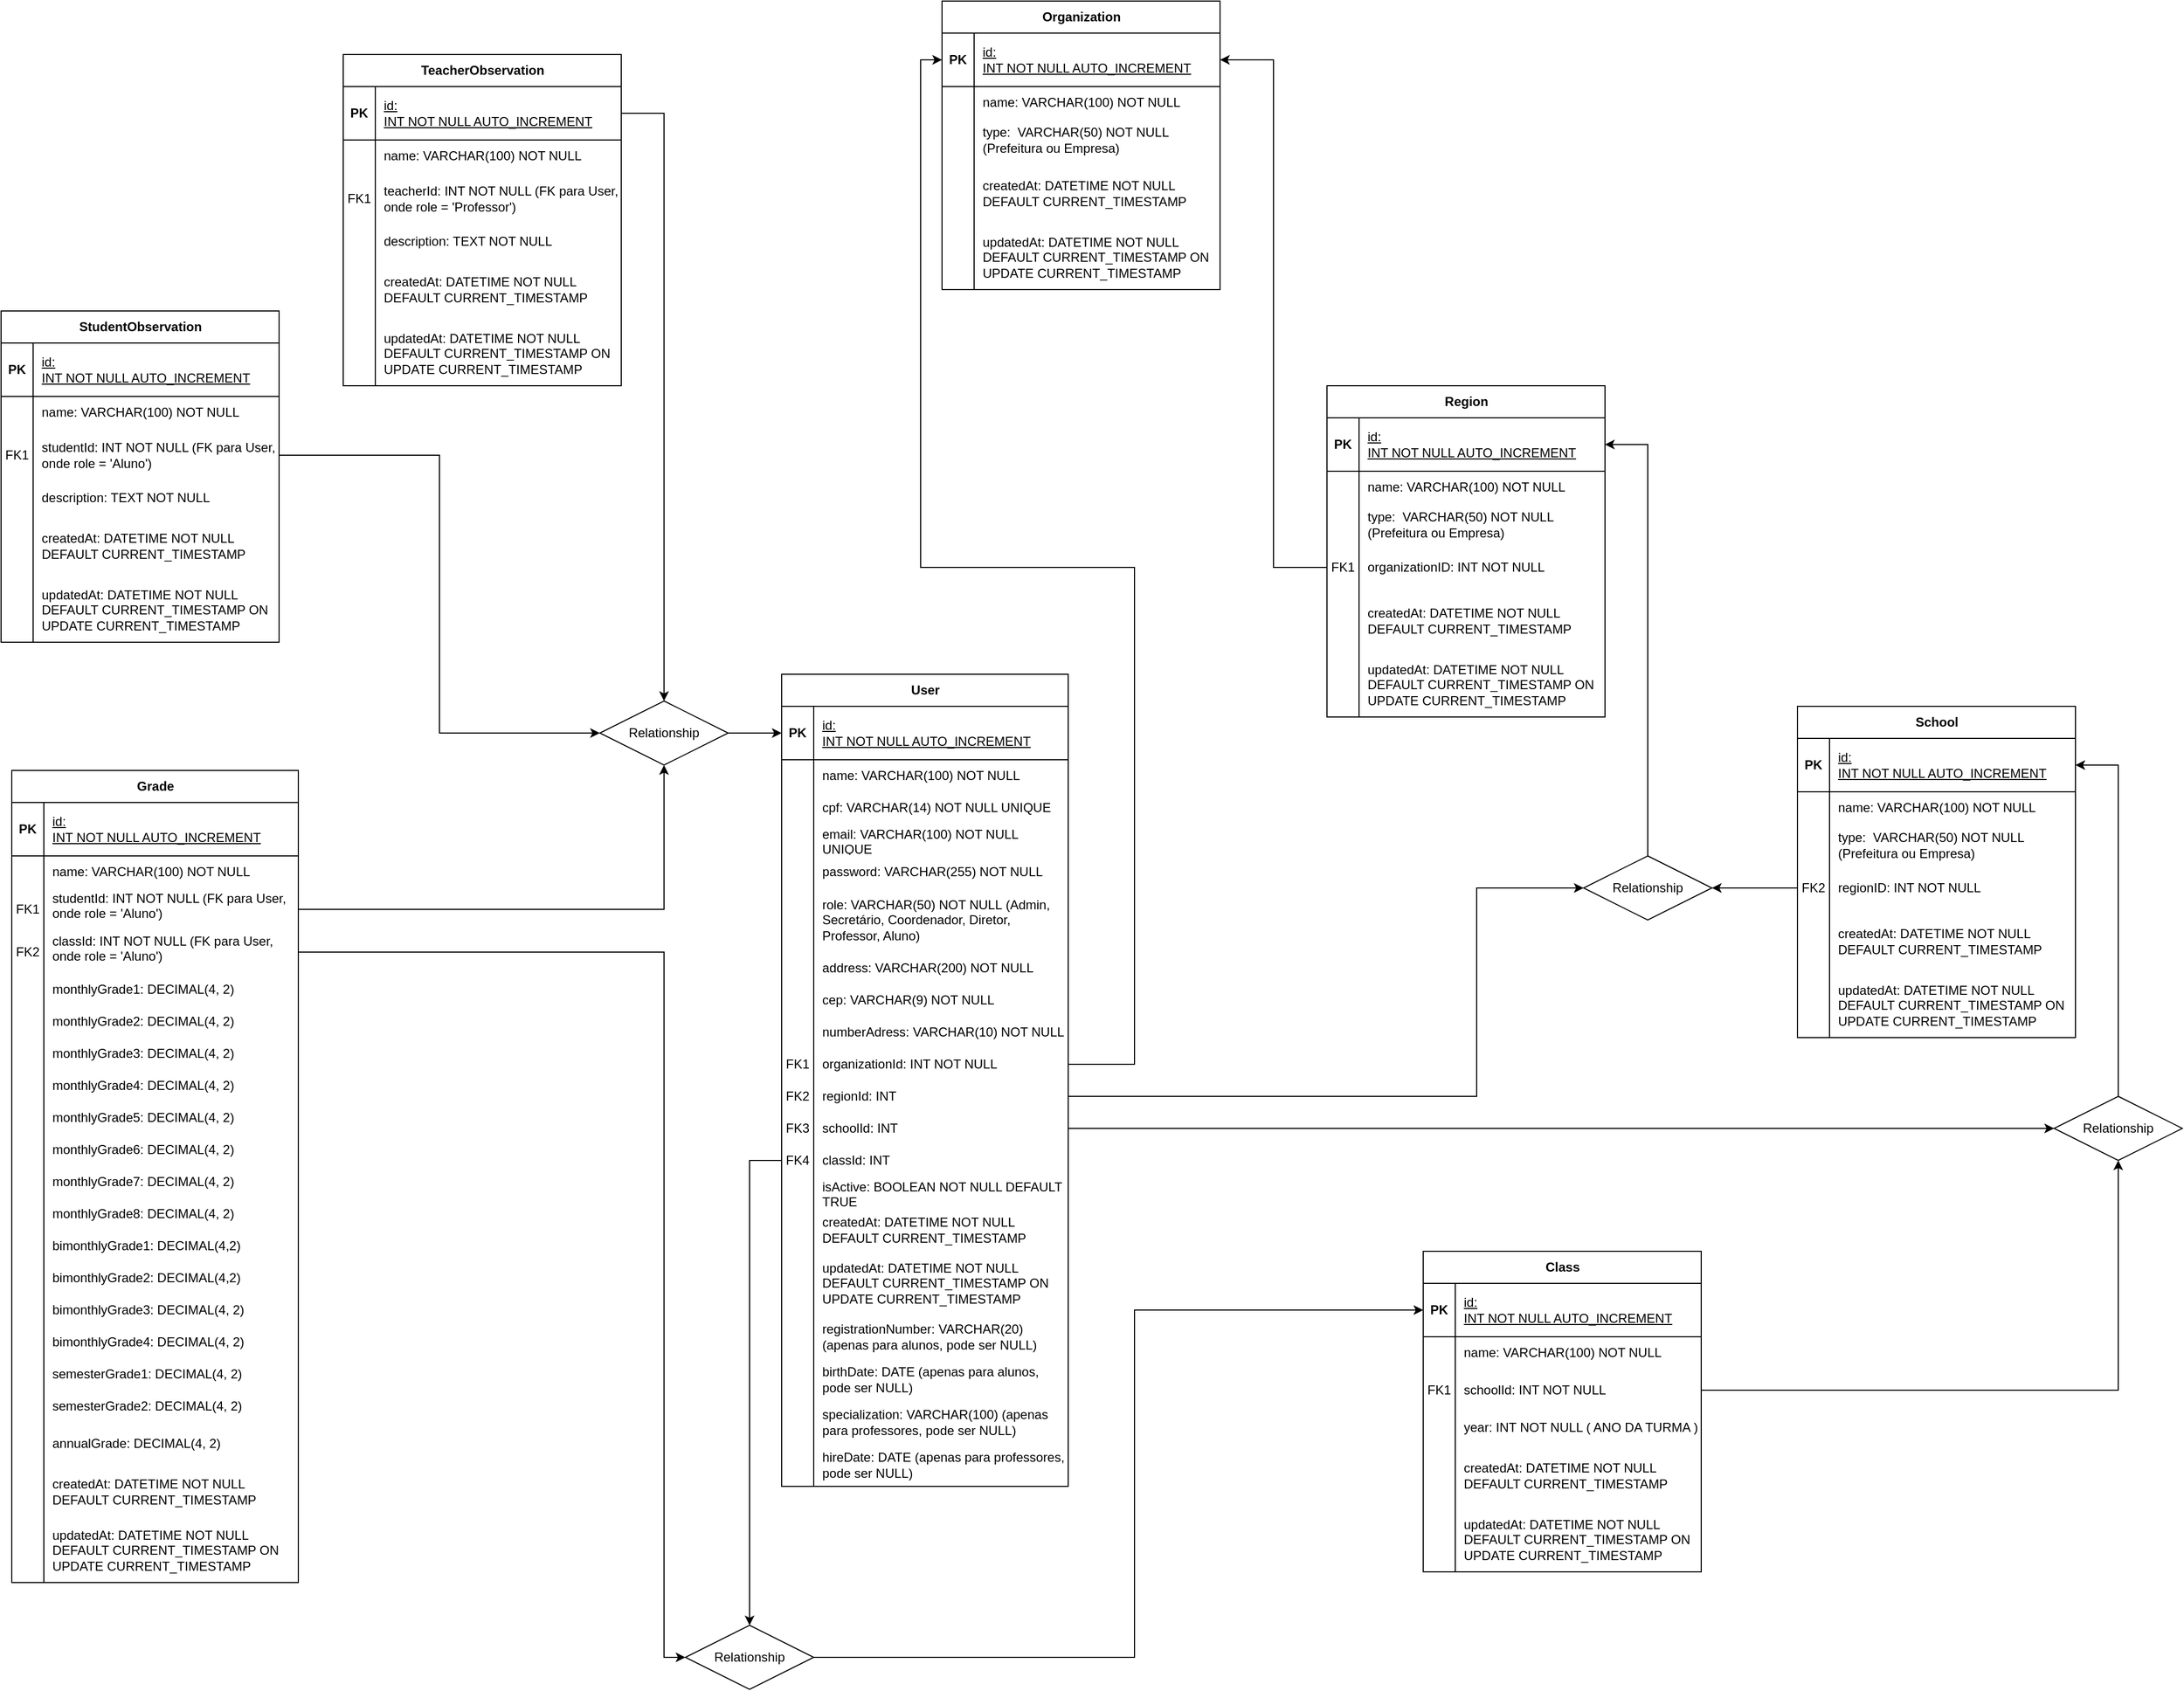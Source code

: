 <mxfile version="26.1.0">
  <diagram id="R2lEEEUBdFMjLlhIrx00" name="Page-1">
    <mxGraphModel dx="4568" dy="2576" grid="1" gridSize="10" guides="1" tooltips="1" connect="1" arrows="1" fold="1" page="1" pageScale="1" pageWidth="850" pageHeight="1100" math="0" shadow="0" adaptiveColors="auto" extFonts="Permanent Marker^https://fonts.googleapis.com/css?family=Permanent+Marker">
      <root>
        <mxCell id="0" />
        <mxCell id="1" parent="0" />
        <mxCell id="kuIP5OyWFCbQ5StuhMh1-1" value="Organization" style="shape=table;startSize=30;container=1;collapsible=1;childLayout=tableLayout;fixedRows=1;rowLines=0;fontStyle=1;align=center;resizeLast=1;html=1;labelBackgroundColor=none;rounded=0;" vertex="1" parent="1">
          <mxGeometry x="-620" y="-860" width="260" height="270" as="geometry" />
        </mxCell>
        <mxCell id="kuIP5OyWFCbQ5StuhMh1-2" value="" style="shape=tableRow;horizontal=0;startSize=0;swimlaneHead=0;swimlaneBody=0;fillColor=none;collapsible=0;dropTarget=0;points=[[0,0.5],[1,0.5]];portConstraint=eastwest;top=0;left=0;right=0;bottom=1;labelBackgroundColor=none;rounded=0;" vertex="1" parent="kuIP5OyWFCbQ5StuhMh1-1">
          <mxGeometry y="30" width="260" height="50" as="geometry" />
        </mxCell>
        <mxCell id="kuIP5OyWFCbQ5StuhMh1-3" value="PK" style="shape=partialRectangle;connectable=0;fillColor=none;top=0;left=0;bottom=0;right=0;fontStyle=1;overflow=hidden;whiteSpace=wrap;html=1;labelBackgroundColor=none;rounded=0;" vertex="1" parent="kuIP5OyWFCbQ5StuhMh1-2">
          <mxGeometry width="30" height="50" as="geometry">
            <mxRectangle width="30" height="50" as="alternateBounds" />
          </mxGeometry>
        </mxCell>
        <mxCell id="kuIP5OyWFCbQ5StuhMh1-4" value="&lt;span style=&quot;font-weight: normal;&quot;&gt;id:&lt;/span&gt;&lt;div&gt;&lt;span style=&quot;font-weight: normal;&quot;&gt;INT NOT NULL AUTO_INCREMENT&lt;/span&gt;&lt;/div&gt;" style="shape=partialRectangle;connectable=0;fillColor=none;top=0;left=0;bottom=0;right=0;align=left;spacingLeft=6;fontStyle=5;overflow=hidden;whiteSpace=wrap;html=1;labelBackgroundColor=none;rounded=0;" vertex="1" parent="kuIP5OyWFCbQ5StuhMh1-2">
          <mxGeometry x="30" width="230" height="50" as="geometry">
            <mxRectangle width="230" height="50" as="alternateBounds" />
          </mxGeometry>
        </mxCell>
        <mxCell id="kuIP5OyWFCbQ5StuhMh1-5" value="" style="shape=tableRow;horizontal=0;startSize=0;swimlaneHead=0;swimlaneBody=0;fillColor=none;collapsible=0;dropTarget=0;points=[[0,0.5],[1,0.5]];portConstraint=eastwest;top=0;left=0;right=0;bottom=0;labelBackgroundColor=none;rounded=0;" vertex="1" parent="kuIP5OyWFCbQ5StuhMh1-1">
          <mxGeometry y="80" width="260" height="30" as="geometry" />
        </mxCell>
        <mxCell id="kuIP5OyWFCbQ5StuhMh1-6" value="" style="shape=partialRectangle;connectable=0;fillColor=none;top=0;left=0;bottom=0;right=0;editable=1;overflow=hidden;whiteSpace=wrap;html=1;labelBackgroundColor=none;rounded=0;" vertex="1" parent="kuIP5OyWFCbQ5StuhMh1-5">
          <mxGeometry width="30" height="30" as="geometry">
            <mxRectangle width="30" height="30" as="alternateBounds" />
          </mxGeometry>
        </mxCell>
        <mxCell id="kuIP5OyWFCbQ5StuhMh1-7" value="name:&amp;nbsp;VARCHAR(100) NOT NULL" style="shape=partialRectangle;connectable=0;fillColor=none;top=0;left=0;bottom=0;right=0;align=left;spacingLeft=6;overflow=hidden;whiteSpace=wrap;html=1;labelBackgroundColor=none;rounded=0;" vertex="1" parent="kuIP5OyWFCbQ5StuhMh1-5">
          <mxGeometry x="30" width="230" height="30" as="geometry">
            <mxRectangle width="230" height="30" as="alternateBounds" />
          </mxGeometry>
        </mxCell>
        <mxCell id="kuIP5OyWFCbQ5StuhMh1-8" value="" style="shape=tableRow;horizontal=0;startSize=0;swimlaneHead=0;swimlaneBody=0;fillColor=none;collapsible=0;dropTarget=0;points=[[0,0.5],[1,0.5]];portConstraint=eastwest;top=0;left=0;right=0;bottom=0;labelBackgroundColor=none;rounded=0;" vertex="1" parent="kuIP5OyWFCbQ5StuhMh1-1">
          <mxGeometry y="110" width="260" height="40" as="geometry" />
        </mxCell>
        <mxCell id="kuIP5OyWFCbQ5StuhMh1-9" value="" style="shape=partialRectangle;connectable=0;fillColor=none;top=0;left=0;bottom=0;right=0;editable=1;overflow=hidden;whiteSpace=wrap;html=1;labelBackgroundColor=none;rounded=0;" vertex="1" parent="kuIP5OyWFCbQ5StuhMh1-8">
          <mxGeometry width="30" height="40" as="geometry">
            <mxRectangle width="30" height="40" as="alternateBounds" />
          </mxGeometry>
        </mxCell>
        <mxCell id="kuIP5OyWFCbQ5StuhMh1-10" value="type:&amp;nbsp;&amp;nbsp;VARCHAR(50) NOT NULL (Prefeitura ou Empresa)" style="shape=partialRectangle;connectable=0;fillColor=none;top=0;left=0;bottom=0;right=0;align=left;spacingLeft=6;overflow=hidden;whiteSpace=wrap;html=1;labelBackgroundColor=none;rounded=0;" vertex="1" parent="kuIP5OyWFCbQ5StuhMh1-8">
          <mxGeometry x="30" width="230" height="40" as="geometry">
            <mxRectangle width="230" height="40" as="alternateBounds" />
          </mxGeometry>
        </mxCell>
        <mxCell id="kuIP5OyWFCbQ5StuhMh1-30" value="" style="shape=tableRow;horizontal=0;startSize=0;swimlaneHead=0;swimlaneBody=0;fillColor=none;collapsible=0;dropTarget=0;points=[[0,0.5],[1,0.5]];portConstraint=eastwest;top=0;left=0;right=0;bottom=0;labelBackgroundColor=none;rounded=0;" vertex="1" parent="kuIP5OyWFCbQ5StuhMh1-1">
          <mxGeometry y="150" width="260" height="60" as="geometry" />
        </mxCell>
        <mxCell id="kuIP5OyWFCbQ5StuhMh1-31" value="" style="shape=partialRectangle;connectable=0;fillColor=none;top=0;left=0;bottom=0;right=0;editable=1;overflow=hidden;whiteSpace=wrap;html=1;labelBackgroundColor=none;rounded=0;" vertex="1" parent="kuIP5OyWFCbQ5StuhMh1-30">
          <mxGeometry width="30" height="60" as="geometry">
            <mxRectangle width="30" height="60" as="alternateBounds" />
          </mxGeometry>
        </mxCell>
        <mxCell id="kuIP5OyWFCbQ5StuhMh1-32" value="createdAt: DATETIME NOT NULL DEFAULT CURRENT_TIMESTAMP" style="shape=partialRectangle;connectable=0;fillColor=none;top=0;left=0;bottom=0;right=0;align=left;spacingLeft=6;overflow=hidden;whiteSpace=wrap;html=1;labelBackgroundColor=none;rounded=0;" vertex="1" parent="kuIP5OyWFCbQ5StuhMh1-30">
          <mxGeometry x="30" width="230" height="60" as="geometry">
            <mxRectangle width="230" height="60" as="alternateBounds" />
          </mxGeometry>
        </mxCell>
        <mxCell id="kuIP5OyWFCbQ5StuhMh1-33" value="" style="shape=tableRow;horizontal=0;startSize=0;swimlaneHead=0;swimlaneBody=0;fillColor=none;collapsible=0;dropTarget=0;points=[[0,0.5],[1,0.5]];portConstraint=eastwest;top=0;left=0;right=0;bottom=0;labelBackgroundColor=none;rounded=0;" vertex="1" parent="kuIP5OyWFCbQ5StuhMh1-1">
          <mxGeometry y="210" width="260" height="60" as="geometry" />
        </mxCell>
        <mxCell id="kuIP5OyWFCbQ5StuhMh1-34" value="" style="shape=partialRectangle;connectable=0;fillColor=none;top=0;left=0;bottom=0;right=0;editable=1;overflow=hidden;whiteSpace=wrap;html=1;labelBackgroundColor=none;rounded=0;" vertex="1" parent="kuIP5OyWFCbQ5StuhMh1-33">
          <mxGeometry width="30" height="60" as="geometry">
            <mxRectangle width="30" height="60" as="alternateBounds" />
          </mxGeometry>
        </mxCell>
        <mxCell id="kuIP5OyWFCbQ5StuhMh1-35" value="updatedAt:&amp;nbsp;DATETIME NOT NULL DEFAULT CURRENT_TIMESTAMP ON UPDATE CURRENT_TIMESTAMP" style="shape=partialRectangle;connectable=0;fillColor=none;top=0;left=0;bottom=0;right=0;align=left;spacingLeft=6;overflow=hidden;whiteSpace=wrap;html=1;labelBackgroundColor=none;rounded=0;" vertex="1" parent="kuIP5OyWFCbQ5StuhMh1-33">
          <mxGeometry x="30" width="230" height="60" as="geometry">
            <mxRectangle width="230" height="60" as="alternateBounds" />
          </mxGeometry>
        </mxCell>
        <mxCell id="kuIP5OyWFCbQ5StuhMh1-36" value="User" style="shape=table;startSize=30;container=1;collapsible=1;childLayout=tableLayout;fixedRows=1;rowLines=0;fontStyle=1;align=center;resizeLast=1;html=1;labelBackgroundColor=none;rounded=0;" vertex="1" parent="1">
          <mxGeometry x="-770" y="-230" width="268" height="760" as="geometry" />
        </mxCell>
        <mxCell id="kuIP5OyWFCbQ5StuhMh1-37" value="" style="shape=tableRow;horizontal=0;startSize=0;swimlaneHead=0;swimlaneBody=0;fillColor=none;collapsible=0;dropTarget=0;points=[[0,0.5],[1,0.5]];portConstraint=eastwest;top=0;left=0;right=0;bottom=1;labelBackgroundColor=none;rounded=0;" vertex="1" parent="kuIP5OyWFCbQ5StuhMh1-36">
          <mxGeometry y="30" width="268" height="50" as="geometry" />
        </mxCell>
        <mxCell id="kuIP5OyWFCbQ5StuhMh1-38" value="PK" style="shape=partialRectangle;connectable=0;fillColor=none;top=0;left=0;bottom=0;right=0;fontStyle=1;overflow=hidden;whiteSpace=wrap;html=1;labelBackgroundColor=none;rounded=0;" vertex="1" parent="kuIP5OyWFCbQ5StuhMh1-37">
          <mxGeometry width="30" height="50" as="geometry">
            <mxRectangle width="30" height="50" as="alternateBounds" />
          </mxGeometry>
        </mxCell>
        <mxCell id="kuIP5OyWFCbQ5StuhMh1-39" value="&lt;span style=&quot;font-weight: normal;&quot;&gt;id:&lt;/span&gt;&lt;div&gt;&lt;span style=&quot;font-weight: normal;&quot;&gt;INT NOT NULL AUTO_INCREMENT&lt;/span&gt;&lt;/div&gt;" style="shape=partialRectangle;connectable=0;fillColor=none;top=0;left=0;bottom=0;right=0;align=left;spacingLeft=6;fontStyle=5;overflow=hidden;whiteSpace=wrap;html=1;labelBackgroundColor=none;rounded=0;" vertex="1" parent="kuIP5OyWFCbQ5StuhMh1-37">
          <mxGeometry x="30" width="238" height="50" as="geometry">
            <mxRectangle width="238" height="50" as="alternateBounds" />
          </mxGeometry>
        </mxCell>
        <mxCell id="kuIP5OyWFCbQ5StuhMh1-40" value="" style="shape=tableRow;horizontal=0;startSize=0;swimlaneHead=0;swimlaneBody=0;fillColor=none;collapsible=0;dropTarget=0;points=[[0,0.5],[1,0.5]];portConstraint=eastwest;top=0;left=0;right=0;bottom=0;labelBackgroundColor=none;rounded=0;" vertex="1" parent="kuIP5OyWFCbQ5StuhMh1-36">
          <mxGeometry y="80" width="268" height="30" as="geometry" />
        </mxCell>
        <mxCell id="kuIP5OyWFCbQ5StuhMh1-41" value="" style="shape=partialRectangle;connectable=0;fillColor=none;top=0;left=0;bottom=0;right=0;editable=1;overflow=hidden;whiteSpace=wrap;html=1;labelBackgroundColor=none;rounded=0;" vertex="1" parent="kuIP5OyWFCbQ5StuhMh1-40">
          <mxGeometry width="30" height="30" as="geometry">
            <mxRectangle width="30" height="30" as="alternateBounds" />
          </mxGeometry>
        </mxCell>
        <mxCell id="kuIP5OyWFCbQ5StuhMh1-42" value="name: VARCHAR(100) NOT NULL" style="shape=partialRectangle;connectable=0;fillColor=none;top=0;left=0;bottom=0;right=0;align=left;spacingLeft=6;overflow=hidden;whiteSpace=wrap;html=1;labelBackgroundColor=none;rounded=0;" vertex="1" parent="kuIP5OyWFCbQ5StuhMh1-40">
          <mxGeometry x="30" width="238" height="30" as="geometry">
            <mxRectangle width="238" height="30" as="alternateBounds" />
          </mxGeometry>
        </mxCell>
        <mxCell id="kuIP5OyWFCbQ5StuhMh1-43" value="" style="shape=tableRow;horizontal=0;startSize=0;swimlaneHead=0;swimlaneBody=0;fillColor=none;collapsible=0;dropTarget=0;points=[[0,0.5],[1,0.5]];portConstraint=eastwest;top=0;left=0;right=0;bottom=0;labelBackgroundColor=none;rounded=0;" vertex="1" parent="kuIP5OyWFCbQ5StuhMh1-36">
          <mxGeometry y="110" width="268" height="30" as="geometry" />
        </mxCell>
        <mxCell id="kuIP5OyWFCbQ5StuhMh1-44" value="" style="shape=partialRectangle;connectable=0;fillColor=none;top=0;left=0;bottom=0;right=0;editable=1;overflow=hidden;whiteSpace=wrap;html=1;labelBackgroundColor=none;rounded=0;" vertex="1" parent="kuIP5OyWFCbQ5StuhMh1-43">
          <mxGeometry width="30" height="30" as="geometry">
            <mxRectangle width="30" height="30" as="alternateBounds" />
          </mxGeometry>
        </mxCell>
        <mxCell id="kuIP5OyWFCbQ5StuhMh1-45" value="cpf: VARCHAR(14) NOT NULL UNIQUE" style="shape=partialRectangle;connectable=0;fillColor=none;top=0;left=0;bottom=0;right=0;align=left;spacingLeft=6;overflow=hidden;whiteSpace=wrap;html=1;labelBackgroundColor=none;rounded=0;" vertex="1" parent="kuIP5OyWFCbQ5StuhMh1-43">
          <mxGeometry x="30" width="238" height="30" as="geometry">
            <mxRectangle width="238" height="30" as="alternateBounds" />
          </mxGeometry>
        </mxCell>
        <mxCell id="kuIP5OyWFCbQ5StuhMh1-68" value="" style="shape=tableRow;horizontal=0;startSize=0;swimlaneHead=0;swimlaneBody=0;fillColor=none;collapsible=0;dropTarget=0;points=[[0,0.5],[1,0.5]];portConstraint=eastwest;top=0;left=0;right=0;bottom=0;labelBackgroundColor=none;rounded=0;" vertex="1" parent="kuIP5OyWFCbQ5StuhMh1-36">
          <mxGeometry y="140" width="268" height="30" as="geometry" />
        </mxCell>
        <mxCell id="kuIP5OyWFCbQ5StuhMh1-69" value="" style="shape=partialRectangle;connectable=0;fillColor=none;top=0;left=0;bottom=0;right=0;editable=1;overflow=hidden;whiteSpace=wrap;html=1;labelBackgroundColor=none;rounded=0;" vertex="1" parent="kuIP5OyWFCbQ5StuhMh1-68">
          <mxGeometry width="30" height="30" as="geometry">
            <mxRectangle width="30" height="30" as="alternateBounds" />
          </mxGeometry>
        </mxCell>
        <mxCell id="kuIP5OyWFCbQ5StuhMh1-70" value="email:&amp;nbsp;VARCHAR(100) NOT NULL UNIQUE" style="shape=partialRectangle;connectable=0;fillColor=none;top=0;left=0;bottom=0;right=0;align=left;spacingLeft=6;overflow=hidden;whiteSpace=wrap;html=1;labelBackgroundColor=none;rounded=0;" vertex="1" parent="kuIP5OyWFCbQ5StuhMh1-68">
          <mxGeometry x="30" width="238" height="30" as="geometry">
            <mxRectangle width="238" height="30" as="alternateBounds" />
          </mxGeometry>
        </mxCell>
        <mxCell id="kuIP5OyWFCbQ5StuhMh1-71" value="" style="shape=tableRow;horizontal=0;startSize=0;swimlaneHead=0;swimlaneBody=0;fillColor=none;collapsible=0;dropTarget=0;points=[[0,0.5],[1,0.5]];portConstraint=eastwest;top=0;left=0;right=0;bottom=0;labelBackgroundColor=none;rounded=0;" vertex="1" parent="kuIP5OyWFCbQ5StuhMh1-36">
          <mxGeometry y="170" width="268" height="30" as="geometry" />
        </mxCell>
        <mxCell id="kuIP5OyWFCbQ5StuhMh1-72" value="" style="shape=partialRectangle;connectable=0;fillColor=none;top=0;left=0;bottom=0;right=0;editable=1;overflow=hidden;whiteSpace=wrap;html=1;labelBackgroundColor=none;rounded=0;" vertex="1" parent="kuIP5OyWFCbQ5StuhMh1-71">
          <mxGeometry width="30" height="30" as="geometry">
            <mxRectangle width="30" height="30" as="alternateBounds" />
          </mxGeometry>
        </mxCell>
        <mxCell id="kuIP5OyWFCbQ5StuhMh1-73" value="password:&amp;nbsp;VARCHAR(255) NOT NULL" style="shape=partialRectangle;connectable=0;fillColor=none;top=0;left=0;bottom=0;right=0;align=left;spacingLeft=6;overflow=hidden;whiteSpace=wrap;html=1;labelBackgroundColor=none;rounded=0;" vertex="1" parent="kuIP5OyWFCbQ5StuhMh1-71">
          <mxGeometry x="30" width="238" height="30" as="geometry">
            <mxRectangle width="238" height="30" as="alternateBounds" />
          </mxGeometry>
        </mxCell>
        <mxCell id="kuIP5OyWFCbQ5StuhMh1-96" value="" style="shape=tableRow;horizontal=0;startSize=0;swimlaneHead=0;swimlaneBody=0;fillColor=none;collapsible=0;dropTarget=0;points=[[0,0.5],[1,0.5]];portConstraint=eastwest;top=0;left=0;right=0;bottom=0;labelBackgroundColor=none;rounded=0;" vertex="1" parent="kuIP5OyWFCbQ5StuhMh1-36">
          <mxGeometry y="200" width="268" height="60" as="geometry" />
        </mxCell>
        <mxCell id="kuIP5OyWFCbQ5StuhMh1-97" value="" style="shape=partialRectangle;connectable=0;fillColor=none;top=0;left=0;bottom=0;right=0;editable=1;overflow=hidden;whiteSpace=wrap;html=1;labelBackgroundColor=none;rounded=0;" vertex="1" parent="kuIP5OyWFCbQ5StuhMh1-96">
          <mxGeometry width="30" height="60" as="geometry">
            <mxRectangle width="30" height="60" as="alternateBounds" />
          </mxGeometry>
        </mxCell>
        <mxCell id="kuIP5OyWFCbQ5StuhMh1-98" value="role:&amp;nbsp;VARCHAR(50) NOT NULL&amp;nbsp;(Admin, Secretário, Coordenador, Diretor, Professor, Aluno)" style="shape=partialRectangle;connectable=0;fillColor=none;top=0;left=0;bottom=0;right=0;align=left;spacingLeft=6;overflow=hidden;whiteSpace=wrap;html=1;labelBackgroundColor=none;rounded=0;" vertex="1" parent="kuIP5OyWFCbQ5StuhMh1-96">
          <mxGeometry x="30" width="238" height="60" as="geometry">
            <mxRectangle width="238" height="60" as="alternateBounds" />
          </mxGeometry>
        </mxCell>
        <mxCell id="kuIP5OyWFCbQ5StuhMh1-99" value="" style="shape=tableRow;horizontal=0;startSize=0;swimlaneHead=0;swimlaneBody=0;fillColor=none;collapsible=0;dropTarget=0;points=[[0,0.5],[1,0.5]];portConstraint=eastwest;top=0;left=0;right=0;bottom=0;labelBackgroundColor=none;rounded=0;" vertex="1" parent="kuIP5OyWFCbQ5StuhMh1-36">
          <mxGeometry y="260" width="268" height="30" as="geometry" />
        </mxCell>
        <mxCell id="kuIP5OyWFCbQ5StuhMh1-100" value="" style="shape=partialRectangle;connectable=0;fillColor=none;top=0;left=0;bottom=0;right=0;editable=1;overflow=hidden;whiteSpace=wrap;html=1;labelBackgroundColor=none;rounded=0;" vertex="1" parent="kuIP5OyWFCbQ5StuhMh1-99">
          <mxGeometry width="30" height="30" as="geometry">
            <mxRectangle width="30" height="30" as="alternateBounds" />
          </mxGeometry>
        </mxCell>
        <mxCell id="kuIP5OyWFCbQ5StuhMh1-101" value="address:&amp;nbsp;VARCHAR(200) NOT NULL" style="shape=partialRectangle;connectable=0;fillColor=none;top=0;left=0;bottom=0;right=0;align=left;spacingLeft=6;overflow=hidden;whiteSpace=wrap;html=1;labelBackgroundColor=none;rounded=0;" vertex="1" parent="kuIP5OyWFCbQ5StuhMh1-99">
          <mxGeometry x="30" width="238" height="30" as="geometry">
            <mxRectangle width="238" height="30" as="alternateBounds" />
          </mxGeometry>
        </mxCell>
        <mxCell id="kuIP5OyWFCbQ5StuhMh1-102" value="" style="shape=tableRow;horizontal=0;startSize=0;swimlaneHead=0;swimlaneBody=0;fillColor=none;collapsible=0;dropTarget=0;points=[[0,0.5],[1,0.5]];portConstraint=eastwest;top=0;left=0;right=0;bottom=0;labelBackgroundColor=none;rounded=0;" vertex="1" parent="kuIP5OyWFCbQ5StuhMh1-36">
          <mxGeometry y="290" width="268" height="30" as="geometry" />
        </mxCell>
        <mxCell id="kuIP5OyWFCbQ5StuhMh1-103" value="" style="shape=partialRectangle;connectable=0;fillColor=none;top=0;left=0;bottom=0;right=0;editable=1;overflow=hidden;whiteSpace=wrap;html=1;labelBackgroundColor=none;rounded=0;" vertex="1" parent="kuIP5OyWFCbQ5StuhMh1-102">
          <mxGeometry width="30" height="30" as="geometry">
            <mxRectangle width="30" height="30" as="alternateBounds" />
          </mxGeometry>
        </mxCell>
        <mxCell id="kuIP5OyWFCbQ5StuhMh1-104" value="cep:&amp;nbsp;VARCHAR(9) NOT NULL" style="shape=partialRectangle;connectable=0;fillColor=none;top=0;left=0;bottom=0;right=0;align=left;spacingLeft=6;overflow=hidden;whiteSpace=wrap;html=1;labelBackgroundColor=none;rounded=0;" vertex="1" parent="kuIP5OyWFCbQ5StuhMh1-102">
          <mxGeometry x="30" width="238" height="30" as="geometry">
            <mxRectangle width="238" height="30" as="alternateBounds" />
          </mxGeometry>
        </mxCell>
        <mxCell id="kuIP5OyWFCbQ5StuhMh1-105" value="" style="shape=tableRow;horizontal=0;startSize=0;swimlaneHead=0;swimlaneBody=0;fillColor=none;collapsible=0;dropTarget=0;points=[[0,0.5],[1,0.5]];portConstraint=eastwest;top=0;left=0;right=0;bottom=0;labelBackgroundColor=none;rounded=0;" vertex="1" parent="kuIP5OyWFCbQ5StuhMh1-36">
          <mxGeometry y="320" width="268" height="30" as="geometry" />
        </mxCell>
        <mxCell id="kuIP5OyWFCbQ5StuhMh1-106" value="" style="shape=partialRectangle;connectable=0;fillColor=none;top=0;left=0;bottom=0;right=0;editable=1;overflow=hidden;whiteSpace=wrap;html=1;labelBackgroundColor=none;rounded=0;" vertex="1" parent="kuIP5OyWFCbQ5StuhMh1-105">
          <mxGeometry width="30" height="30" as="geometry">
            <mxRectangle width="30" height="30" as="alternateBounds" />
          </mxGeometry>
        </mxCell>
        <mxCell id="kuIP5OyWFCbQ5StuhMh1-107" value="numberAdress: VARCHAR(10) NOT NULL" style="shape=partialRectangle;connectable=0;fillColor=none;top=0;left=0;bottom=0;right=0;align=left;spacingLeft=6;overflow=hidden;whiteSpace=wrap;html=1;labelBackgroundColor=none;rounded=0;" vertex="1" parent="kuIP5OyWFCbQ5StuhMh1-105">
          <mxGeometry x="30" width="238" height="30" as="geometry">
            <mxRectangle width="238" height="30" as="alternateBounds" />
          </mxGeometry>
        </mxCell>
        <mxCell id="kuIP5OyWFCbQ5StuhMh1-108" value="" style="shape=tableRow;horizontal=0;startSize=0;swimlaneHead=0;swimlaneBody=0;fillColor=none;collapsible=0;dropTarget=0;points=[[0,0.5],[1,0.5]];portConstraint=eastwest;top=0;left=0;right=0;bottom=0;labelBackgroundColor=none;rounded=0;" vertex="1" parent="kuIP5OyWFCbQ5StuhMh1-36">
          <mxGeometry y="350" width="268" height="30" as="geometry" />
        </mxCell>
        <mxCell id="kuIP5OyWFCbQ5StuhMh1-109" value="FK1" style="shape=partialRectangle;connectable=0;fillColor=none;top=0;left=0;bottom=0;right=0;editable=1;overflow=hidden;whiteSpace=wrap;html=1;labelBackgroundColor=none;rounded=0;" vertex="1" parent="kuIP5OyWFCbQ5StuhMh1-108">
          <mxGeometry width="30" height="30" as="geometry">
            <mxRectangle width="30" height="30" as="alternateBounds" />
          </mxGeometry>
        </mxCell>
        <mxCell id="kuIP5OyWFCbQ5StuhMh1-110" value="organizationId:&amp;nbsp;INT NOT NULL" style="shape=partialRectangle;connectable=0;fillColor=none;top=0;left=0;bottom=0;right=0;align=left;spacingLeft=6;overflow=hidden;whiteSpace=wrap;html=1;labelBackgroundColor=none;rounded=0;" vertex="1" parent="kuIP5OyWFCbQ5StuhMh1-108">
          <mxGeometry x="30" width="238" height="30" as="geometry">
            <mxRectangle width="238" height="30" as="alternateBounds" />
          </mxGeometry>
        </mxCell>
        <mxCell id="kuIP5OyWFCbQ5StuhMh1-111" value="" style="shape=tableRow;horizontal=0;startSize=0;swimlaneHead=0;swimlaneBody=0;fillColor=none;collapsible=0;dropTarget=0;points=[[0,0.5],[1,0.5]];portConstraint=eastwest;top=0;left=0;right=0;bottom=0;labelBackgroundColor=none;rounded=0;" vertex="1" parent="kuIP5OyWFCbQ5StuhMh1-36">
          <mxGeometry y="380" width="268" height="30" as="geometry" />
        </mxCell>
        <mxCell id="kuIP5OyWFCbQ5StuhMh1-112" value="FK2" style="shape=partialRectangle;connectable=0;fillColor=none;top=0;left=0;bottom=0;right=0;editable=1;overflow=hidden;whiteSpace=wrap;html=1;labelBackgroundColor=none;rounded=0;" vertex="1" parent="kuIP5OyWFCbQ5StuhMh1-111">
          <mxGeometry width="30" height="30" as="geometry">
            <mxRectangle width="30" height="30" as="alternateBounds" />
          </mxGeometry>
        </mxCell>
        <mxCell id="kuIP5OyWFCbQ5StuhMh1-113" value="regionId: INT" style="shape=partialRectangle;connectable=0;fillColor=none;top=0;left=0;bottom=0;right=0;align=left;spacingLeft=6;overflow=hidden;whiteSpace=wrap;html=1;labelBackgroundColor=none;rounded=0;" vertex="1" parent="kuIP5OyWFCbQ5StuhMh1-111">
          <mxGeometry x="30" width="238" height="30" as="geometry">
            <mxRectangle width="238" height="30" as="alternateBounds" />
          </mxGeometry>
        </mxCell>
        <mxCell id="kuIP5OyWFCbQ5StuhMh1-153" value="" style="shape=tableRow;horizontal=0;startSize=0;swimlaneHead=0;swimlaneBody=0;fillColor=none;collapsible=0;dropTarget=0;points=[[0,0.5],[1,0.5]];portConstraint=eastwest;top=0;left=0;right=0;bottom=0;labelBackgroundColor=none;rounded=0;" vertex="1" parent="kuIP5OyWFCbQ5StuhMh1-36">
          <mxGeometry y="410" width="268" height="30" as="geometry" />
        </mxCell>
        <mxCell id="kuIP5OyWFCbQ5StuhMh1-154" value="FK3" style="shape=partialRectangle;connectable=0;fillColor=none;top=0;left=0;bottom=0;right=0;editable=1;overflow=hidden;whiteSpace=wrap;html=1;labelBackgroundColor=none;rounded=0;" vertex="1" parent="kuIP5OyWFCbQ5StuhMh1-153">
          <mxGeometry width="30" height="30" as="geometry">
            <mxRectangle width="30" height="30" as="alternateBounds" />
          </mxGeometry>
        </mxCell>
        <mxCell id="kuIP5OyWFCbQ5StuhMh1-155" value="schoolId:&amp;nbsp;INT" style="shape=partialRectangle;connectable=0;fillColor=none;top=0;left=0;bottom=0;right=0;align=left;spacingLeft=6;overflow=hidden;whiteSpace=wrap;html=1;labelBackgroundColor=none;rounded=0;" vertex="1" parent="kuIP5OyWFCbQ5StuhMh1-153">
          <mxGeometry x="30" width="238" height="30" as="geometry">
            <mxRectangle width="238" height="30" as="alternateBounds" />
          </mxGeometry>
        </mxCell>
        <mxCell id="kuIP5OyWFCbQ5StuhMh1-156" value="" style="shape=tableRow;horizontal=0;startSize=0;swimlaneHead=0;swimlaneBody=0;fillColor=none;collapsible=0;dropTarget=0;points=[[0,0.5],[1,0.5]];portConstraint=eastwest;top=0;left=0;right=0;bottom=0;labelBackgroundColor=none;rounded=0;" vertex="1" parent="kuIP5OyWFCbQ5StuhMh1-36">
          <mxGeometry y="440" width="268" height="30" as="geometry" />
        </mxCell>
        <mxCell id="kuIP5OyWFCbQ5StuhMh1-157" value="FK4" style="shape=partialRectangle;connectable=0;fillColor=none;top=0;left=0;bottom=0;right=0;editable=1;overflow=hidden;whiteSpace=wrap;html=1;labelBackgroundColor=none;rounded=0;" vertex="1" parent="kuIP5OyWFCbQ5StuhMh1-156">
          <mxGeometry width="30" height="30" as="geometry">
            <mxRectangle width="30" height="30" as="alternateBounds" />
          </mxGeometry>
        </mxCell>
        <mxCell id="kuIP5OyWFCbQ5StuhMh1-158" value="classId: INT" style="shape=partialRectangle;connectable=0;fillColor=none;top=0;left=0;bottom=0;right=0;align=left;spacingLeft=6;overflow=hidden;whiteSpace=wrap;html=1;labelBackgroundColor=none;rounded=0;" vertex="1" parent="kuIP5OyWFCbQ5StuhMh1-156">
          <mxGeometry x="30" width="238" height="30" as="geometry">
            <mxRectangle width="238" height="30" as="alternateBounds" />
          </mxGeometry>
        </mxCell>
        <mxCell id="kuIP5OyWFCbQ5StuhMh1-159" value="" style="shape=tableRow;horizontal=0;startSize=0;swimlaneHead=0;swimlaneBody=0;fillColor=none;collapsible=0;dropTarget=0;points=[[0,0.5],[1,0.5]];portConstraint=eastwest;top=0;left=0;right=0;bottom=0;labelBackgroundColor=none;rounded=0;" vertex="1" parent="kuIP5OyWFCbQ5StuhMh1-36">
          <mxGeometry y="470" width="268" height="30" as="geometry" />
        </mxCell>
        <mxCell id="kuIP5OyWFCbQ5StuhMh1-160" value="" style="shape=partialRectangle;connectable=0;fillColor=none;top=0;left=0;bottom=0;right=0;editable=1;overflow=hidden;whiteSpace=wrap;html=1;labelBackgroundColor=none;rounded=0;" vertex="1" parent="kuIP5OyWFCbQ5StuhMh1-159">
          <mxGeometry width="30" height="30" as="geometry">
            <mxRectangle width="30" height="30" as="alternateBounds" />
          </mxGeometry>
        </mxCell>
        <mxCell id="kuIP5OyWFCbQ5StuhMh1-161" value="isActive:&amp;nbsp;BOOLEAN NOT NULL DEFAULT TRUE" style="shape=partialRectangle;connectable=0;fillColor=none;top=0;left=0;bottom=0;right=0;align=left;spacingLeft=6;overflow=hidden;whiteSpace=wrap;html=1;labelBackgroundColor=none;rounded=0;" vertex="1" parent="kuIP5OyWFCbQ5StuhMh1-159">
          <mxGeometry x="30" width="238" height="30" as="geometry">
            <mxRectangle width="238" height="30" as="alternateBounds" />
          </mxGeometry>
        </mxCell>
        <mxCell id="kuIP5OyWFCbQ5StuhMh1-162" value="" style="shape=tableRow;horizontal=0;startSize=0;swimlaneHead=0;swimlaneBody=0;fillColor=none;collapsible=0;dropTarget=0;points=[[0,0.5],[1,0.5]];portConstraint=eastwest;top=0;left=0;right=0;bottom=0;labelBackgroundColor=none;rounded=0;" vertex="1" parent="kuIP5OyWFCbQ5StuhMh1-36">
          <mxGeometry y="500" width="268" height="40" as="geometry" />
        </mxCell>
        <mxCell id="kuIP5OyWFCbQ5StuhMh1-163" value="" style="shape=partialRectangle;connectable=0;fillColor=none;top=0;left=0;bottom=0;right=0;editable=1;overflow=hidden;whiteSpace=wrap;html=1;labelBackgroundColor=none;rounded=0;" vertex="1" parent="kuIP5OyWFCbQ5StuhMh1-162">
          <mxGeometry width="30" height="40" as="geometry">
            <mxRectangle width="30" height="40" as="alternateBounds" />
          </mxGeometry>
        </mxCell>
        <mxCell id="kuIP5OyWFCbQ5StuhMh1-164" value="createdAt: DATETIME NOT NULL DEFAULT CURRENT_TIMESTAMP" style="shape=partialRectangle;connectable=0;fillColor=none;top=0;left=0;bottom=0;right=0;align=left;spacingLeft=6;overflow=hidden;whiteSpace=wrap;html=1;labelBackgroundColor=none;rounded=0;" vertex="1" parent="kuIP5OyWFCbQ5StuhMh1-162">
          <mxGeometry x="30" width="238" height="40" as="geometry">
            <mxRectangle width="238" height="40" as="alternateBounds" />
          </mxGeometry>
        </mxCell>
        <mxCell id="kuIP5OyWFCbQ5StuhMh1-165" value="" style="shape=tableRow;horizontal=0;startSize=0;swimlaneHead=0;swimlaneBody=0;fillColor=none;collapsible=0;dropTarget=0;points=[[0,0.5],[1,0.5]];portConstraint=eastwest;top=0;left=0;right=0;bottom=0;labelBackgroundColor=none;rounded=0;" vertex="1" parent="kuIP5OyWFCbQ5StuhMh1-36">
          <mxGeometry y="540" width="268" height="60" as="geometry" />
        </mxCell>
        <mxCell id="kuIP5OyWFCbQ5StuhMh1-166" value="" style="shape=partialRectangle;connectable=0;fillColor=none;top=0;left=0;bottom=0;right=0;editable=1;overflow=hidden;whiteSpace=wrap;html=1;labelBackgroundColor=none;rounded=0;" vertex="1" parent="kuIP5OyWFCbQ5StuhMh1-165">
          <mxGeometry width="30" height="60" as="geometry">
            <mxRectangle width="30" height="60" as="alternateBounds" />
          </mxGeometry>
        </mxCell>
        <mxCell id="kuIP5OyWFCbQ5StuhMh1-167" value="updatedAt: DATETIME NOT NULL DEFAULT CURRENT_TIMESTAMP ON UPDATE CURRENT_TIMESTAMP" style="shape=partialRectangle;connectable=0;fillColor=none;top=0;left=0;bottom=0;right=0;align=left;spacingLeft=6;overflow=hidden;whiteSpace=wrap;html=1;labelBackgroundColor=none;rounded=0;" vertex="1" parent="kuIP5OyWFCbQ5StuhMh1-165">
          <mxGeometry x="30" width="238" height="60" as="geometry">
            <mxRectangle width="238" height="60" as="alternateBounds" />
          </mxGeometry>
        </mxCell>
        <mxCell id="kuIP5OyWFCbQ5StuhMh1-168" value="" style="shape=tableRow;horizontal=0;startSize=0;swimlaneHead=0;swimlaneBody=0;fillColor=none;collapsible=0;dropTarget=0;points=[[0,0.5],[1,0.5]];portConstraint=eastwest;top=0;left=0;right=0;bottom=0;labelBackgroundColor=none;rounded=0;" vertex="1" parent="kuIP5OyWFCbQ5StuhMh1-36">
          <mxGeometry y="600" width="268" height="40" as="geometry" />
        </mxCell>
        <mxCell id="kuIP5OyWFCbQ5StuhMh1-169" value="" style="shape=partialRectangle;connectable=0;fillColor=none;top=0;left=0;bottom=0;right=0;editable=1;overflow=hidden;whiteSpace=wrap;html=1;labelBackgroundColor=none;rounded=0;" vertex="1" parent="kuIP5OyWFCbQ5StuhMh1-168">
          <mxGeometry width="30" height="40" as="geometry">
            <mxRectangle width="30" height="40" as="alternateBounds" />
          </mxGeometry>
        </mxCell>
        <mxCell id="kuIP5OyWFCbQ5StuhMh1-170" value="registrationNumber:&amp;nbsp;VARCHAR(20) (apenas para alunos, pode ser NULL)" style="shape=partialRectangle;connectable=0;fillColor=none;top=0;left=0;bottom=0;right=0;align=left;spacingLeft=6;overflow=hidden;whiteSpace=wrap;html=1;labelBackgroundColor=none;rounded=0;" vertex="1" parent="kuIP5OyWFCbQ5StuhMh1-168">
          <mxGeometry x="30" width="238" height="40" as="geometry">
            <mxRectangle width="238" height="40" as="alternateBounds" />
          </mxGeometry>
        </mxCell>
        <mxCell id="kuIP5OyWFCbQ5StuhMh1-171" value="" style="shape=tableRow;horizontal=0;startSize=0;swimlaneHead=0;swimlaneBody=0;fillColor=none;collapsible=0;dropTarget=0;points=[[0,0.5],[1,0.5]];portConstraint=eastwest;top=0;left=0;right=0;bottom=0;labelBackgroundColor=none;rounded=0;" vertex="1" parent="kuIP5OyWFCbQ5StuhMh1-36">
          <mxGeometry y="640" width="268" height="40" as="geometry" />
        </mxCell>
        <mxCell id="kuIP5OyWFCbQ5StuhMh1-172" value="" style="shape=partialRectangle;connectable=0;fillColor=none;top=0;left=0;bottom=0;right=0;editable=1;overflow=hidden;whiteSpace=wrap;html=1;labelBackgroundColor=none;rounded=0;" vertex="1" parent="kuIP5OyWFCbQ5StuhMh1-171">
          <mxGeometry width="30" height="40" as="geometry">
            <mxRectangle width="30" height="40" as="alternateBounds" />
          </mxGeometry>
        </mxCell>
        <mxCell id="kuIP5OyWFCbQ5StuhMh1-173" value="birthDate:&amp;nbsp;DATE (apenas para alunos, pode ser NULL)" style="shape=partialRectangle;connectable=0;fillColor=none;top=0;left=0;bottom=0;right=0;align=left;spacingLeft=6;overflow=hidden;whiteSpace=wrap;html=1;labelBackgroundColor=none;rounded=0;" vertex="1" parent="kuIP5OyWFCbQ5StuhMh1-171">
          <mxGeometry x="30" width="238" height="40" as="geometry">
            <mxRectangle width="238" height="40" as="alternateBounds" />
          </mxGeometry>
        </mxCell>
        <mxCell id="kuIP5OyWFCbQ5StuhMh1-174" value="" style="shape=tableRow;horizontal=0;startSize=0;swimlaneHead=0;swimlaneBody=0;fillColor=none;collapsible=0;dropTarget=0;points=[[0,0.5],[1,0.5]];portConstraint=eastwest;top=0;left=0;right=0;bottom=0;labelBackgroundColor=none;rounded=0;" vertex="1" parent="kuIP5OyWFCbQ5StuhMh1-36">
          <mxGeometry y="680" width="268" height="40" as="geometry" />
        </mxCell>
        <mxCell id="kuIP5OyWFCbQ5StuhMh1-175" value="" style="shape=partialRectangle;connectable=0;fillColor=none;top=0;left=0;bottom=0;right=0;editable=1;overflow=hidden;whiteSpace=wrap;html=1;labelBackgroundColor=none;rounded=0;" vertex="1" parent="kuIP5OyWFCbQ5StuhMh1-174">
          <mxGeometry width="30" height="40" as="geometry">
            <mxRectangle width="30" height="40" as="alternateBounds" />
          </mxGeometry>
        </mxCell>
        <mxCell id="kuIP5OyWFCbQ5StuhMh1-176" value="specialization:&amp;nbsp;VARCHAR(100) (apenas para professores, pode ser NULL)" style="shape=partialRectangle;connectable=0;fillColor=none;top=0;left=0;bottom=0;right=0;align=left;spacingLeft=6;overflow=hidden;whiteSpace=wrap;html=1;labelBackgroundColor=none;rounded=0;" vertex="1" parent="kuIP5OyWFCbQ5StuhMh1-174">
          <mxGeometry x="30" width="238" height="40" as="geometry">
            <mxRectangle width="238" height="40" as="alternateBounds" />
          </mxGeometry>
        </mxCell>
        <mxCell id="kuIP5OyWFCbQ5StuhMh1-177" value="" style="shape=tableRow;horizontal=0;startSize=0;swimlaneHead=0;swimlaneBody=0;fillColor=none;collapsible=0;dropTarget=0;points=[[0,0.5],[1,0.5]];portConstraint=eastwest;top=0;left=0;right=0;bottom=0;labelBackgroundColor=none;rounded=0;" vertex="1" parent="kuIP5OyWFCbQ5StuhMh1-36">
          <mxGeometry y="720" width="268" height="40" as="geometry" />
        </mxCell>
        <mxCell id="kuIP5OyWFCbQ5StuhMh1-178" value="" style="shape=partialRectangle;connectable=0;fillColor=none;top=0;left=0;bottom=0;right=0;editable=1;overflow=hidden;whiteSpace=wrap;html=1;labelBackgroundColor=none;rounded=0;" vertex="1" parent="kuIP5OyWFCbQ5StuhMh1-177">
          <mxGeometry width="30" height="40" as="geometry">
            <mxRectangle width="30" height="40" as="alternateBounds" />
          </mxGeometry>
        </mxCell>
        <mxCell id="kuIP5OyWFCbQ5StuhMh1-179" value="hireDate:&amp;nbsp;DATE (apenas para professores, pode ser NULL)" style="shape=partialRectangle;connectable=0;fillColor=none;top=0;left=0;bottom=0;right=0;align=left;spacingLeft=6;overflow=hidden;whiteSpace=wrap;html=1;labelBackgroundColor=none;rounded=0;" vertex="1" parent="kuIP5OyWFCbQ5StuhMh1-177">
          <mxGeometry x="30" width="238" height="40" as="geometry">
            <mxRectangle width="238" height="40" as="alternateBounds" />
          </mxGeometry>
        </mxCell>
        <mxCell id="kuIP5OyWFCbQ5StuhMh1-205" style="edgeStyle=orthogonalEdgeStyle;rounded=0;orthogonalLoop=1;jettySize=auto;html=1;labelBackgroundColor=none;fontColor=default;" edge="1" parent="1" source="kuIP5OyWFCbQ5StuhMh1-202" target="kuIP5OyWFCbQ5StuhMh1-2">
          <mxGeometry relative="1" as="geometry" />
        </mxCell>
        <mxCell id="kuIP5OyWFCbQ5StuhMh1-206" style="edgeStyle=orthogonalEdgeStyle;rounded=0;orthogonalLoop=1;jettySize=auto;html=1;entryX=0;entryY=0.5;entryDx=0;entryDy=0;labelBackgroundColor=none;fontColor=default;" edge="1" parent="1" source="kuIP5OyWFCbQ5StuhMh1-108" target="kuIP5OyWFCbQ5StuhMh1-2">
          <mxGeometry relative="1" as="geometry">
            <Array as="points">
              <mxPoint x="-440" y="135" />
              <mxPoint x="-440" y="-330" />
              <mxPoint x="-640" y="-330" />
              <mxPoint x="-640" y="-805" />
            </Array>
          </mxGeometry>
        </mxCell>
        <mxCell id="kuIP5OyWFCbQ5StuhMh1-183" value="Region" style="shape=table;startSize=30;container=1;collapsible=1;childLayout=tableLayout;fixedRows=1;rowLines=0;fontStyle=1;align=center;resizeLast=1;html=1;labelBackgroundColor=none;rounded=0;" vertex="1" parent="1">
          <mxGeometry x="-260" y="-500" width="260" height="310" as="geometry" />
        </mxCell>
        <mxCell id="kuIP5OyWFCbQ5StuhMh1-184" value="" style="shape=tableRow;horizontal=0;startSize=0;swimlaneHead=0;swimlaneBody=0;fillColor=none;collapsible=0;dropTarget=0;points=[[0,0.5],[1,0.5]];portConstraint=eastwest;top=0;left=0;right=0;bottom=1;labelBackgroundColor=none;rounded=0;" vertex="1" parent="kuIP5OyWFCbQ5StuhMh1-183">
          <mxGeometry y="30" width="260" height="50" as="geometry" />
        </mxCell>
        <mxCell id="kuIP5OyWFCbQ5StuhMh1-185" value="PK" style="shape=partialRectangle;connectable=0;fillColor=none;top=0;left=0;bottom=0;right=0;fontStyle=1;overflow=hidden;whiteSpace=wrap;html=1;labelBackgroundColor=none;rounded=0;" vertex="1" parent="kuIP5OyWFCbQ5StuhMh1-184">
          <mxGeometry width="30" height="50" as="geometry">
            <mxRectangle width="30" height="50" as="alternateBounds" />
          </mxGeometry>
        </mxCell>
        <mxCell id="kuIP5OyWFCbQ5StuhMh1-186" value="&lt;span style=&quot;font-weight: normal;&quot;&gt;id:&lt;/span&gt;&lt;div&gt;&lt;span style=&quot;font-weight: normal;&quot;&gt;INT NOT NULL AUTO_INCREMENT&lt;/span&gt;&lt;/div&gt;" style="shape=partialRectangle;connectable=0;fillColor=none;top=0;left=0;bottom=0;right=0;align=left;spacingLeft=6;fontStyle=5;overflow=hidden;whiteSpace=wrap;html=1;labelBackgroundColor=none;rounded=0;" vertex="1" parent="kuIP5OyWFCbQ5StuhMh1-184">
          <mxGeometry x="30" width="230" height="50" as="geometry">
            <mxRectangle width="230" height="50" as="alternateBounds" />
          </mxGeometry>
        </mxCell>
        <mxCell id="kuIP5OyWFCbQ5StuhMh1-187" value="" style="shape=tableRow;horizontal=0;startSize=0;swimlaneHead=0;swimlaneBody=0;fillColor=none;collapsible=0;dropTarget=0;points=[[0,0.5],[1,0.5]];portConstraint=eastwest;top=0;left=0;right=0;bottom=0;labelBackgroundColor=none;rounded=0;" vertex="1" parent="kuIP5OyWFCbQ5StuhMh1-183">
          <mxGeometry y="80" width="260" height="30" as="geometry" />
        </mxCell>
        <mxCell id="kuIP5OyWFCbQ5StuhMh1-188" value="" style="shape=partialRectangle;connectable=0;fillColor=none;top=0;left=0;bottom=0;right=0;editable=1;overflow=hidden;whiteSpace=wrap;html=1;labelBackgroundColor=none;rounded=0;" vertex="1" parent="kuIP5OyWFCbQ5StuhMh1-187">
          <mxGeometry width="30" height="30" as="geometry">
            <mxRectangle width="30" height="30" as="alternateBounds" />
          </mxGeometry>
        </mxCell>
        <mxCell id="kuIP5OyWFCbQ5StuhMh1-189" value="name:&amp;nbsp;VARCHAR(100) NOT NULL" style="shape=partialRectangle;connectable=0;fillColor=none;top=0;left=0;bottom=0;right=0;align=left;spacingLeft=6;overflow=hidden;whiteSpace=wrap;html=1;labelBackgroundColor=none;rounded=0;" vertex="1" parent="kuIP5OyWFCbQ5StuhMh1-187">
          <mxGeometry x="30" width="230" height="30" as="geometry">
            <mxRectangle width="230" height="30" as="alternateBounds" />
          </mxGeometry>
        </mxCell>
        <mxCell id="kuIP5OyWFCbQ5StuhMh1-190" value="" style="shape=tableRow;horizontal=0;startSize=0;swimlaneHead=0;swimlaneBody=0;fillColor=none;collapsible=0;dropTarget=0;points=[[0,0.5],[1,0.5]];portConstraint=eastwest;top=0;left=0;right=0;bottom=0;labelBackgroundColor=none;rounded=0;" vertex="1" parent="kuIP5OyWFCbQ5StuhMh1-183">
          <mxGeometry y="110" width="260" height="40" as="geometry" />
        </mxCell>
        <mxCell id="kuIP5OyWFCbQ5StuhMh1-191" value="" style="shape=partialRectangle;connectable=0;fillColor=none;top=0;left=0;bottom=0;right=0;editable=1;overflow=hidden;whiteSpace=wrap;html=1;labelBackgroundColor=none;rounded=0;" vertex="1" parent="kuIP5OyWFCbQ5StuhMh1-190">
          <mxGeometry width="30" height="40" as="geometry">
            <mxRectangle width="30" height="40" as="alternateBounds" />
          </mxGeometry>
        </mxCell>
        <mxCell id="kuIP5OyWFCbQ5StuhMh1-192" value="type:&amp;nbsp;&amp;nbsp;VARCHAR(50) NOT NULL (Prefeitura ou Empresa)" style="shape=partialRectangle;connectable=0;fillColor=none;top=0;left=0;bottom=0;right=0;align=left;spacingLeft=6;overflow=hidden;whiteSpace=wrap;html=1;labelBackgroundColor=none;rounded=0;" vertex="1" parent="kuIP5OyWFCbQ5StuhMh1-190">
          <mxGeometry x="30" width="230" height="40" as="geometry">
            <mxRectangle width="230" height="40" as="alternateBounds" />
          </mxGeometry>
        </mxCell>
        <mxCell id="kuIP5OyWFCbQ5StuhMh1-202" value="" style="shape=tableRow;horizontal=0;startSize=0;swimlaneHead=0;swimlaneBody=0;fillColor=none;collapsible=0;dropTarget=0;points=[[0,0.5],[1,0.5]];portConstraint=eastwest;top=0;left=0;right=0;bottom=0;labelBackgroundColor=none;rounded=0;" vertex="1" parent="kuIP5OyWFCbQ5StuhMh1-183">
          <mxGeometry y="150" width="260" height="40" as="geometry" />
        </mxCell>
        <mxCell id="kuIP5OyWFCbQ5StuhMh1-203" value="FK1" style="shape=partialRectangle;connectable=0;fillColor=none;top=0;left=0;bottom=0;right=0;editable=1;overflow=hidden;whiteSpace=wrap;html=1;labelBackgroundColor=none;rounded=0;" vertex="1" parent="kuIP5OyWFCbQ5StuhMh1-202">
          <mxGeometry width="30" height="40" as="geometry">
            <mxRectangle width="30" height="40" as="alternateBounds" />
          </mxGeometry>
        </mxCell>
        <mxCell id="kuIP5OyWFCbQ5StuhMh1-204" value="organizationID: INT NOT NULL" style="shape=partialRectangle;connectable=0;fillColor=none;top=0;left=0;bottom=0;right=0;align=left;spacingLeft=6;overflow=hidden;whiteSpace=wrap;html=1;labelBackgroundColor=none;rounded=0;" vertex="1" parent="kuIP5OyWFCbQ5StuhMh1-202">
          <mxGeometry x="30" width="230" height="40" as="geometry">
            <mxRectangle width="230" height="40" as="alternateBounds" />
          </mxGeometry>
        </mxCell>
        <mxCell id="kuIP5OyWFCbQ5StuhMh1-193" value="" style="shape=tableRow;horizontal=0;startSize=0;swimlaneHead=0;swimlaneBody=0;fillColor=none;collapsible=0;dropTarget=0;points=[[0,0.5],[1,0.5]];portConstraint=eastwest;top=0;left=0;right=0;bottom=0;labelBackgroundColor=none;rounded=0;" vertex="1" parent="kuIP5OyWFCbQ5StuhMh1-183">
          <mxGeometry y="190" width="260" height="60" as="geometry" />
        </mxCell>
        <mxCell id="kuIP5OyWFCbQ5StuhMh1-194" value="" style="shape=partialRectangle;connectable=0;fillColor=none;top=0;left=0;bottom=0;right=0;editable=1;overflow=hidden;whiteSpace=wrap;html=1;labelBackgroundColor=none;rounded=0;" vertex="1" parent="kuIP5OyWFCbQ5StuhMh1-193">
          <mxGeometry width="30" height="60" as="geometry">
            <mxRectangle width="30" height="60" as="alternateBounds" />
          </mxGeometry>
        </mxCell>
        <mxCell id="kuIP5OyWFCbQ5StuhMh1-195" value="createdAt: DATETIME NOT NULL DEFAULT CURRENT_TIMESTAMP" style="shape=partialRectangle;connectable=0;fillColor=none;top=0;left=0;bottom=0;right=0;align=left;spacingLeft=6;overflow=hidden;whiteSpace=wrap;html=1;labelBackgroundColor=none;rounded=0;" vertex="1" parent="kuIP5OyWFCbQ5StuhMh1-193">
          <mxGeometry x="30" width="230" height="60" as="geometry">
            <mxRectangle width="230" height="60" as="alternateBounds" />
          </mxGeometry>
        </mxCell>
        <mxCell id="kuIP5OyWFCbQ5StuhMh1-196" value="" style="shape=tableRow;horizontal=0;startSize=0;swimlaneHead=0;swimlaneBody=0;fillColor=none;collapsible=0;dropTarget=0;points=[[0,0.5],[1,0.5]];portConstraint=eastwest;top=0;left=0;right=0;bottom=0;labelBackgroundColor=none;rounded=0;" vertex="1" parent="kuIP5OyWFCbQ5StuhMh1-183">
          <mxGeometry y="250" width="260" height="60" as="geometry" />
        </mxCell>
        <mxCell id="kuIP5OyWFCbQ5StuhMh1-197" value="" style="shape=partialRectangle;connectable=0;fillColor=none;top=0;left=0;bottom=0;right=0;editable=1;overflow=hidden;whiteSpace=wrap;html=1;labelBackgroundColor=none;rounded=0;" vertex="1" parent="kuIP5OyWFCbQ5StuhMh1-196">
          <mxGeometry width="30" height="60" as="geometry">
            <mxRectangle width="30" height="60" as="alternateBounds" />
          </mxGeometry>
        </mxCell>
        <mxCell id="kuIP5OyWFCbQ5StuhMh1-198" value="updatedAt:&amp;nbsp;DATETIME NOT NULL DEFAULT CURRENT_TIMESTAMP ON UPDATE CURRENT_TIMESTAMP" style="shape=partialRectangle;connectable=0;fillColor=none;top=0;left=0;bottom=0;right=0;align=left;spacingLeft=6;overflow=hidden;whiteSpace=wrap;html=1;labelBackgroundColor=none;rounded=0;" vertex="1" parent="kuIP5OyWFCbQ5StuhMh1-196">
          <mxGeometry x="30" width="230" height="60" as="geometry">
            <mxRectangle width="230" height="60" as="alternateBounds" />
          </mxGeometry>
        </mxCell>
        <mxCell id="kuIP5OyWFCbQ5StuhMh1-212" value="School" style="shape=table;startSize=30;container=1;collapsible=1;childLayout=tableLayout;fixedRows=1;rowLines=0;fontStyle=1;align=center;resizeLast=1;html=1;labelBackgroundColor=none;rounded=0;" vertex="1" parent="1">
          <mxGeometry x="180" y="-200" width="260" height="310" as="geometry" />
        </mxCell>
        <mxCell id="kuIP5OyWFCbQ5StuhMh1-213" value="" style="shape=tableRow;horizontal=0;startSize=0;swimlaneHead=0;swimlaneBody=0;fillColor=none;collapsible=0;dropTarget=0;points=[[0,0.5],[1,0.5]];portConstraint=eastwest;top=0;left=0;right=0;bottom=1;labelBackgroundColor=none;rounded=0;" vertex="1" parent="kuIP5OyWFCbQ5StuhMh1-212">
          <mxGeometry y="30" width="260" height="50" as="geometry" />
        </mxCell>
        <mxCell id="kuIP5OyWFCbQ5StuhMh1-214" value="PK" style="shape=partialRectangle;connectable=0;fillColor=none;top=0;left=0;bottom=0;right=0;fontStyle=1;overflow=hidden;whiteSpace=wrap;html=1;labelBackgroundColor=none;rounded=0;" vertex="1" parent="kuIP5OyWFCbQ5StuhMh1-213">
          <mxGeometry width="30" height="50" as="geometry">
            <mxRectangle width="30" height="50" as="alternateBounds" />
          </mxGeometry>
        </mxCell>
        <mxCell id="kuIP5OyWFCbQ5StuhMh1-215" value="&lt;span style=&quot;font-weight: normal;&quot;&gt;id:&lt;/span&gt;&lt;div&gt;&lt;span style=&quot;font-weight: normal;&quot;&gt;INT NOT NULL AUTO_INCREMENT&lt;/span&gt;&lt;/div&gt;" style="shape=partialRectangle;connectable=0;fillColor=none;top=0;left=0;bottom=0;right=0;align=left;spacingLeft=6;fontStyle=5;overflow=hidden;whiteSpace=wrap;html=1;labelBackgroundColor=none;rounded=0;" vertex="1" parent="kuIP5OyWFCbQ5StuhMh1-213">
          <mxGeometry x="30" width="230" height="50" as="geometry">
            <mxRectangle width="230" height="50" as="alternateBounds" />
          </mxGeometry>
        </mxCell>
        <mxCell id="kuIP5OyWFCbQ5StuhMh1-216" value="" style="shape=tableRow;horizontal=0;startSize=0;swimlaneHead=0;swimlaneBody=0;fillColor=none;collapsible=0;dropTarget=0;points=[[0,0.5],[1,0.5]];portConstraint=eastwest;top=0;left=0;right=0;bottom=0;labelBackgroundColor=none;rounded=0;" vertex="1" parent="kuIP5OyWFCbQ5StuhMh1-212">
          <mxGeometry y="80" width="260" height="30" as="geometry" />
        </mxCell>
        <mxCell id="kuIP5OyWFCbQ5StuhMh1-217" value="" style="shape=partialRectangle;connectable=0;fillColor=none;top=0;left=0;bottom=0;right=0;editable=1;overflow=hidden;whiteSpace=wrap;html=1;labelBackgroundColor=none;rounded=0;" vertex="1" parent="kuIP5OyWFCbQ5StuhMh1-216">
          <mxGeometry width="30" height="30" as="geometry">
            <mxRectangle width="30" height="30" as="alternateBounds" />
          </mxGeometry>
        </mxCell>
        <mxCell id="kuIP5OyWFCbQ5StuhMh1-218" value="name:&amp;nbsp;VARCHAR(100) NOT NULL" style="shape=partialRectangle;connectable=0;fillColor=none;top=0;left=0;bottom=0;right=0;align=left;spacingLeft=6;overflow=hidden;whiteSpace=wrap;html=1;labelBackgroundColor=none;rounded=0;" vertex="1" parent="kuIP5OyWFCbQ5StuhMh1-216">
          <mxGeometry x="30" width="230" height="30" as="geometry">
            <mxRectangle width="230" height="30" as="alternateBounds" />
          </mxGeometry>
        </mxCell>
        <mxCell id="kuIP5OyWFCbQ5StuhMh1-219" value="" style="shape=tableRow;horizontal=0;startSize=0;swimlaneHead=0;swimlaneBody=0;fillColor=none;collapsible=0;dropTarget=0;points=[[0,0.5],[1,0.5]];portConstraint=eastwest;top=0;left=0;right=0;bottom=0;labelBackgroundColor=none;rounded=0;" vertex="1" parent="kuIP5OyWFCbQ5StuhMh1-212">
          <mxGeometry y="110" width="260" height="40" as="geometry" />
        </mxCell>
        <mxCell id="kuIP5OyWFCbQ5StuhMh1-220" value="" style="shape=partialRectangle;connectable=0;fillColor=none;top=0;left=0;bottom=0;right=0;editable=1;overflow=hidden;whiteSpace=wrap;html=1;labelBackgroundColor=none;rounded=0;" vertex="1" parent="kuIP5OyWFCbQ5StuhMh1-219">
          <mxGeometry width="30" height="40" as="geometry">
            <mxRectangle width="30" height="40" as="alternateBounds" />
          </mxGeometry>
        </mxCell>
        <mxCell id="kuIP5OyWFCbQ5StuhMh1-221" value="type:&amp;nbsp;&amp;nbsp;VARCHAR(50) NOT NULL (Prefeitura ou Empresa)" style="shape=partialRectangle;connectable=0;fillColor=none;top=0;left=0;bottom=0;right=0;align=left;spacingLeft=6;overflow=hidden;whiteSpace=wrap;html=1;labelBackgroundColor=none;rounded=0;" vertex="1" parent="kuIP5OyWFCbQ5StuhMh1-219">
          <mxGeometry x="30" width="230" height="40" as="geometry">
            <mxRectangle width="230" height="40" as="alternateBounds" />
          </mxGeometry>
        </mxCell>
        <mxCell id="kuIP5OyWFCbQ5StuhMh1-231" value="" style="shape=tableRow;horizontal=0;startSize=0;swimlaneHead=0;swimlaneBody=0;fillColor=none;collapsible=0;dropTarget=0;points=[[0,0.5],[1,0.5]];portConstraint=eastwest;top=0;left=0;right=0;bottom=0;labelBackgroundColor=none;rounded=0;" vertex="1" parent="kuIP5OyWFCbQ5StuhMh1-212">
          <mxGeometry y="150" width="260" height="40" as="geometry" />
        </mxCell>
        <mxCell id="kuIP5OyWFCbQ5StuhMh1-232" value="FK2" style="shape=partialRectangle;connectable=0;fillColor=none;top=0;left=0;bottom=0;right=0;editable=1;overflow=hidden;whiteSpace=wrap;html=1;labelBackgroundColor=none;rounded=0;" vertex="1" parent="kuIP5OyWFCbQ5StuhMh1-231">
          <mxGeometry width="30" height="40" as="geometry">
            <mxRectangle width="30" height="40" as="alternateBounds" />
          </mxGeometry>
        </mxCell>
        <mxCell id="kuIP5OyWFCbQ5StuhMh1-233" value="regionID: INT NOT NULL" style="shape=partialRectangle;connectable=0;fillColor=none;top=0;left=0;bottom=0;right=0;align=left;spacingLeft=6;overflow=hidden;whiteSpace=wrap;html=1;labelBackgroundColor=none;rounded=0;" vertex="1" parent="kuIP5OyWFCbQ5StuhMh1-231">
          <mxGeometry x="30" width="230" height="40" as="geometry">
            <mxRectangle width="230" height="40" as="alternateBounds" />
          </mxGeometry>
        </mxCell>
        <mxCell id="kuIP5OyWFCbQ5StuhMh1-225" value="" style="shape=tableRow;horizontal=0;startSize=0;swimlaneHead=0;swimlaneBody=0;fillColor=none;collapsible=0;dropTarget=0;points=[[0,0.5],[1,0.5]];portConstraint=eastwest;top=0;left=0;right=0;bottom=0;labelBackgroundColor=none;rounded=0;" vertex="1" parent="kuIP5OyWFCbQ5StuhMh1-212">
          <mxGeometry y="190" width="260" height="60" as="geometry" />
        </mxCell>
        <mxCell id="kuIP5OyWFCbQ5StuhMh1-226" value="" style="shape=partialRectangle;connectable=0;fillColor=none;top=0;left=0;bottom=0;right=0;editable=1;overflow=hidden;whiteSpace=wrap;html=1;labelBackgroundColor=none;rounded=0;" vertex="1" parent="kuIP5OyWFCbQ5StuhMh1-225">
          <mxGeometry width="30" height="60" as="geometry">
            <mxRectangle width="30" height="60" as="alternateBounds" />
          </mxGeometry>
        </mxCell>
        <mxCell id="kuIP5OyWFCbQ5StuhMh1-227" value="createdAt: DATETIME NOT NULL DEFAULT CURRENT_TIMESTAMP" style="shape=partialRectangle;connectable=0;fillColor=none;top=0;left=0;bottom=0;right=0;align=left;spacingLeft=6;overflow=hidden;whiteSpace=wrap;html=1;labelBackgroundColor=none;rounded=0;" vertex="1" parent="kuIP5OyWFCbQ5StuhMh1-225">
          <mxGeometry x="30" width="230" height="60" as="geometry">
            <mxRectangle width="230" height="60" as="alternateBounds" />
          </mxGeometry>
        </mxCell>
        <mxCell id="kuIP5OyWFCbQ5StuhMh1-228" value="" style="shape=tableRow;horizontal=0;startSize=0;swimlaneHead=0;swimlaneBody=0;fillColor=none;collapsible=0;dropTarget=0;points=[[0,0.5],[1,0.5]];portConstraint=eastwest;top=0;left=0;right=0;bottom=0;labelBackgroundColor=none;rounded=0;" vertex="1" parent="kuIP5OyWFCbQ5StuhMh1-212">
          <mxGeometry y="250" width="260" height="60" as="geometry" />
        </mxCell>
        <mxCell id="kuIP5OyWFCbQ5StuhMh1-229" value="" style="shape=partialRectangle;connectable=0;fillColor=none;top=0;left=0;bottom=0;right=0;editable=1;overflow=hidden;whiteSpace=wrap;html=1;labelBackgroundColor=none;rounded=0;" vertex="1" parent="kuIP5OyWFCbQ5StuhMh1-228">
          <mxGeometry width="30" height="60" as="geometry">
            <mxRectangle width="30" height="60" as="alternateBounds" />
          </mxGeometry>
        </mxCell>
        <mxCell id="kuIP5OyWFCbQ5StuhMh1-230" value="updatedAt:&amp;nbsp;DATETIME NOT NULL DEFAULT CURRENT_TIMESTAMP ON UPDATE CURRENT_TIMESTAMP" style="shape=partialRectangle;connectable=0;fillColor=none;top=0;left=0;bottom=0;right=0;align=left;spacingLeft=6;overflow=hidden;whiteSpace=wrap;html=1;labelBackgroundColor=none;rounded=0;" vertex="1" parent="kuIP5OyWFCbQ5StuhMh1-228">
          <mxGeometry x="30" width="230" height="60" as="geometry">
            <mxRectangle width="230" height="60" as="alternateBounds" />
          </mxGeometry>
        </mxCell>
        <mxCell id="kuIP5OyWFCbQ5StuhMh1-237" style="edgeStyle=orthogonalEdgeStyle;rounded=0;orthogonalLoop=1;jettySize=auto;html=1;entryX=1;entryY=0.5;entryDx=0;entryDy=0;labelBackgroundColor=none;fontColor=default;" edge="1" parent="1" source="kuIP5OyWFCbQ5StuhMh1-231" target="kuIP5OyWFCbQ5StuhMh1-238">
          <mxGeometry relative="1" as="geometry" />
        </mxCell>
        <mxCell id="kuIP5OyWFCbQ5StuhMh1-240" style="edgeStyle=orthogonalEdgeStyle;rounded=0;orthogonalLoop=1;jettySize=auto;html=1;entryX=1;entryY=0.5;entryDx=0;entryDy=0;labelBackgroundColor=none;fontColor=default;" edge="1" parent="1" source="kuIP5OyWFCbQ5StuhMh1-238" target="kuIP5OyWFCbQ5StuhMh1-184">
          <mxGeometry relative="1" as="geometry" />
        </mxCell>
        <mxCell id="kuIP5OyWFCbQ5StuhMh1-238" value="Relationship" style="shape=rhombus;perimeter=rhombusPerimeter;whiteSpace=wrap;html=1;align=center;labelBackgroundColor=none;rounded=0;" vertex="1" parent="1">
          <mxGeometry x="-20" y="-60" width="120" height="60" as="geometry" />
        </mxCell>
        <mxCell id="kuIP5OyWFCbQ5StuhMh1-239" style="edgeStyle=orthogonalEdgeStyle;rounded=0;orthogonalLoop=1;jettySize=auto;html=1;exitX=1;exitY=0.5;exitDx=0;exitDy=0;entryX=0;entryY=0.5;entryDx=0;entryDy=0;labelBackgroundColor=none;fontColor=default;" edge="1" parent="1" source="kuIP5OyWFCbQ5StuhMh1-111" target="kuIP5OyWFCbQ5StuhMh1-238">
          <mxGeometry relative="1" as="geometry">
            <Array as="points">
              <mxPoint x="-120" y="165" />
              <mxPoint x="-120" y="-30" />
            </Array>
          </mxGeometry>
        </mxCell>
        <mxCell id="kuIP5OyWFCbQ5StuhMh1-241" value="Class" style="shape=table;startSize=30;container=1;collapsible=1;childLayout=tableLayout;fixedRows=1;rowLines=0;fontStyle=1;align=center;resizeLast=1;html=1;labelBackgroundColor=none;rounded=0;" vertex="1" parent="1">
          <mxGeometry x="-170" y="310" width="260" height="300" as="geometry" />
        </mxCell>
        <mxCell id="kuIP5OyWFCbQ5StuhMh1-242" value="" style="shape=tableRow;horizontal=0;startSize=0;swimlaneHead=0;swimlaneBody=0;fillColor=none;collapsible=0;dropTarget=0;points=[[0,0.5],[1,0.5]];portConstraint=eastwest;top=0;left=0;right=0;bottom=1;labelBackgroundColor=none;rounded=0;" vertex="1" parent="kuIP5OyWFCbQ5StuhMh1-241">
          <mxGeometry y="30" width="260" height="50" as="geometry" />
        </mxCell>
        <mxCell id="kuIP5OyWFCbQ5StuhMh1-243" value="PK" style="shape=partialRectangle;connectable=0;fillColor=none;top=0;left=0;bottom=0;right=0;fontStyle=1;overflow=hidden;whiteSpace=wrap;html=1;labelBackgroundColor=none;rounded=0;" vertex="1" parent="kuIP5OyWFCbQ5StuhMh1-242">
          <mxGeometry width="30" height="50" as="geometry">
            <mxRectangle width="30" height="50" as="alternateBounds" />
          </mxGeometry>
        </mxCell>
        <mxCell id="kuIP5OyWFCbQ5StuhMh1-244" value="&lt;span style=&quot;font-weight: normal;&quot;&gt;id:&lt;/span&gt;&lt;div&gt;&lt;span style=&quot;font-weight: normal;&quot;&gt;INT NOT NULL AUTO_INCREMENT&lt;/span&gt;&lt;/div&gt;" style="shape=partialRectangle;connectable=0;fillColor=none;top=0;left=0;bottom=0;right=0;align=left;spacingLeft=6;fontStyle=5;overflow=hidden;whiteSpace=wrap;html=1;labelBackgroundColor=none;rounded=0;" vertex="1" parent="kuIP5OyWFCbQ5StuhMh1-242">
          <mxGeometry x="30" width="230" height="50" as="geometry">
            <mxRectangle width="230" height="50" as="alternateBounds" />
          </mxGeometry>
        </mxCell>
        <mxCell id="kuIP5OyWFCbQ5StuhMh1-245" value="" style="shape=tableRow;horizontal=0;startSize=0;swimlaneHead=0;swimlaneBody=0;fillColor=none;collapsible=0;dropTarget=0;points=[[0,0.5],[1,0.5]];portConstraint=eastwest;top=0;left=0;right=0;bottom=0;labelBackgroundColor=none;rounded=0;" vertex="1" parent="kuIP5OyWFCbQ5StuhMh1-241">
          <mxGeometry y="80" width="260" height="30" as="geometry" />
        </mxCell>
        <mxCell id="kuIP5OyWFCbQ5StuhMh1-246" value="" style="shape=partialRectangle;connectable=0;fillColor=none;top=0;left=0;bottom=0;right=0;editable=1;overflow=hidden;whiteSpace=wrap;html=1;labelBackgroundColor=none;rounded=0;" vertex="1" parent="kuIP5OyWFCbQ5StuhMh1-245">
          <mxGeometry width="30" height="30" as="geometry">
            <mxRectangle width="30" height="30" as="alternateBounds" />
          </mxGeometry>
        </mxCell>
        <mxCell id="kuIP5OyWFCbQ5StuhMh1-247" value="name:&amp;nbsp;VARCHAR(100) NOT NULL" style="shape=partialRectangle;connectable=0;fillColor=none;top=0;left=0;bottom=0;right=0;align=left;spacingLeft=6;overflow=hidden;whiteSpace=wrap;html=1;labelBackgroundColor=none;rounded=0;" vertex="1" parent="kuIP5OyWFCbQ5StuhMh1-245">
          <mxGeometry x="30" width="230" height="30" as="geometry">
            <mxRectangle width="230" height="30" as="alternateBounds" />
          </mxGeometry>
        </mxCell>
        <mxCell id="kuIP5OyWFCbQ5StuhMh1-404" value="" style="shape=tableRow;horizontal=0;startSize=0;swimlaneHead=0;swimlaneBody=0;fillColor=none;collapsible=0;dropTarget=0;points=[[0,0.5],[1,0.5]];portConstraint=eastwest;top=0;left=0;right=0;bottom=0;labelBackgroundColor=none;rounded=0;" vertex="1" parent="kuIP5OyWFCbQ5StuhMh1-241">
          <mxGeometry y="110" width="260" height="40" as="geometry" />
        </mxCell>
        <mxCell id="kuIP5OyWFCbQ5StuhMh1-405" value="FK1" style="shape=partialRectangle;connectable=0;fillColor=none;top=0;left=0;bottom=0;right=0;editable=1;overflow=hidden;whiteSpace=wrap;html=1;labelBackgroundColor=none;rounded=0;" vertex="1" parent="kuIP5OyWFCbQ5StuhMh1-404">
          <mxGeometry width="30" height="40" as="geometry">
            <mxRectangle width="30" height="40" as="alternateBounds" />
          </mxGeometry>
        </mxCell>
        <mxCell id="kuIP5OyWFCbQ5StuhMh1-406" value="schoolId: INT NOT NULL" style="shape=partialRectangle;connectable=0;fillColor=none;top=0;left=0;bottom=0;right=0;align=left;spacingLeft=6;overflow=hidden;whiteSpace=wrap;html=1;labelBackgroundColor=none;rounded=0;" vertex="1" parent="kuIP5OyWFCbQ5StuhMh1-404">
          <mxGeometry x="30" width="230" height="40" as="geometry">
            <mxRectangle width="230" height="40" as="alternateBounds" />
          </mxGeometry>
        </mxCell>
        <mxCell id="kuIP5OyWFCbQ5StuhMh1-264" value="" style="shape=tableRow;horizontal=0;startSize=0;swimlaneHead=0;swimlaneBody=0;fillColor=none;collapsible=0;dropTarget=0;points=[[0,0.5],[1,0.5]];portConstraint=eastwest;top=0;left=0;right=0;bottom=0;labelBackgroundColor=none;rounded=0;" vertex="1" parent="kuIP5OyWFCbQ5StuhMh1-241">
          <mxGeometry y="150" width="260" height="30" as="geometry" />
        </mxCell>
        <mxCell id="kuIP5OyWFCbQ5StuhMh1-265" value="" style="shape=partialRectangle;connectable=0;fillColor=none;top=0;left=0;bottom=0;right=0;editable=1;overflow=hidden;whiteSpace=wrap;html=1;labelBackgroundColor=none;rounded=0;" vertex="1" parent="kuIP5OyWFCbQ5StuhMh1-264">
          <mxGeometry width="30" height="30" as="geometry">
            <mxRectangle width="30" height="30" as="alternateBounds" />
          </mxGeometry>
        </mxCell>
        <mxCell id="kuIP5OyWFCbQ5StuhMh1-266" value="year:&amp;nbsp;INT NOT NULL ( ANO DA TURMA )" style="shape=partialRectangle;connectable=0;fillColor=none;top=0;left=0;bottom=0;right=0;align=left;spacingLeft=6;overflow=hidden;whiteSpace=wrap;html=1;labelBackgroundColor=none;rounded=0;" vertex="1" parent="kuIP5OyWFCbQ5StuhMh1-264">
          <mxGeometry x="30" width="230" height="30" as="geometry">
            <mxRectangle width="230" height="30" as="alternateBounds" />
          </mxGeometry>
        </mxCell>
        <mxCell id="kuIP5OyWFCbQ5StuhMh1-257" value="" style="shape=tableRow;horizontal=0;startSize=0;swimlaneHead=0;swimlaneBody=0;fillColor=none;collapsible=0;dropTarget=0;points=[[0,0.5],[1,0.5]];portConstraint=eastwest;top=0;left=0;right=0;bottom=0;labelBackgroundColor=none;rounded=0;" vertex="1" parent="kuIP5OyWFCbQ5StuhMh1-241">
          <mxGeometry y="180" width="260" height="60" as="geometry" />
        </mxCell>
        <mxCell id="kuIP5OyWFCbQ5StuhMh1-258" value="" style="shape=partialRectangle;connectable=0;fillColor=none;top=0;left=0;bottom=0;right=0;editable=1;overflow=hidden;whiteSpace=wrap;html=1;labelBackgroundColor=none;rounded=0;" vertex="1" parent="kuIP5OyWFCbQ5StuhMh1-257">
          <mxGeometry width="30" height="60" as="geometry">
            <mxRectangle width="30" height="60" as="alternateBounds" />
          </mxGeometry>
        </mxCell>
        <mxCell id="kuIP5OyWFCbQ5StuhMh1-259" value="createdAt: DATETIME NOT NULL DEFAULT CURRENT_TIMESTAMP" style="shape=partialRectangle;connectable=0;fillColor=none;top=0;left=0;bottom=0;right=0;align=left;spacingLeft=6;overflow=hidden;whiteSpace=wrap;html=1;labelBackgroundColor=none;rounded=0;" vertex="1" parent="kuIP5OyWFCbQ5StuhMh1-257">
          <mxGeometry x="30" width="230" height="60" as="geometry">
            <mxRectangle width="230" height="60" as="alternateBounds" />
          </mxGeometry>
        </mxCell>
        <mxCell id="kuIP5OyWFCbQ5StuhMh1-260" value="" style="shape=tableRow;horizontal=0;startSize=0;swimlaneHead=0;swimlaneBody=0;fillColor=none;collapsible=0;dropTarget=0;points=[[0,0.5],[1,0.5]];portConstraint=eastwest;top=0;left=0;right=0;bottom=0;labelBackgroundColor=none;rounded=0;" vertex="1" parent="kuIP5OyWFCbQ5StuhMh1-241">
          <mxGeometry y="240" width="260" height="60" as="geometry" />
        </mxCell>
        <mxCell id="kuIP5OyWFCbQ5StuhMh1-261" value="" style="shape=partialRectangle;connectable=0;fillColor=none;top=0;left=0;bottom=0;right=0;editable=1;overflow=hidden;whiteSpace=wrap;html=1;labelBackgroundColor=none;rounded=0;" vertex="1" parent="kuIP5OyWFCbQ5StuhMh1-260">
          <mxGeometry width="30" height="60" as="geometry">
            <mxRectangle width="30" height="60" as="alternateBounds" />
          </mxGeometry>
        </mxCell>
        <mxCell id="kuIP5OyWFCbQ5StuhMh1-262" value="updatedAt:&amp;nbsp;DATETIME NOT NULL DEFAULT CURRENT_TIMESTAMP ON UPDATE CURRENT_TIMESTAMP" style="shape=partialRectangle;connectable=0;fillColor=none;top=0;left=0;bottom=0;right=0;align=left;spacingLeft=6;overflow=hidden;whiteSpace=wrap;html=1;labelBackgroundColor=none;rounded=0;" vertex="1" parent="kuIP5OyWFCbQ5StuhMh1-260">
          <mxGeometry x="30" width="230" height="60" as="geometry">
            <mxRectangle width="230" height="60" as="alternateBounds" />
          </mxGeometry>
        </mxCell>
        <mxCell id="kuIP5OyWFCbQ5StuhMh1-263" style="edgeStyle=orthogonalEdgeStyle;rounded=0;orthogonalLoop=1;jettySize=auto;html=1;entryX=0.5;entryY=1;entryDx=0;entryDy=0;exitX=1;exitY=0.5;exitDx=0;exitDy=0;labelBackgroundColor=none;fontColor=default;" edge="1" parent="1" source="kuIP5OyWFCbQ5StuhMh1-404" target="kuIP5OyWFCbQ5StuhMh1-393">
          <mxGeometry relative="1" as="geometry">
            <mxPoint x="570" y="660.0" as="sourcePoint" />
          </mxGeometry>
        </mxCell>
        <mxCell id="kuIP5OyWFCbQ5StuhMh1-328" value="Grade" style="shape=table;startSize=30;container=1;collapsible=1;childLayout=tableLayout;fixedRows=1;rowLines=0;fontStyle=1;align=center;resizeLast=1;html=1;labelBackgroundColor=none;rounded=0;" vertex="1" parent="1">
          <mxGeometry x="-1490" y="-140" width="268" height="760.0" as="geometry" />
        </mxCell>
        <mxCell id="kuIP5OyWFCbQ5StuhMh1-329" value="" style="shape=tableRow;horizontal=0;startSize=0;swimlaneHead=0;swimlaneBody=0;fillColor=none;collapsible=0;dropTarget=0;points=[[0,0.5],[1,0.5]];portConstraint=eastwest;top=0;left=0;right=0;bottom=1;labelBackgroundColor=none;rounded=0;" vertex="1" parent="kuIP5OyWFCbQ5StuhMh1-328">
          <mxGeometry y="30" width="268" height="50" as="geometry" />
        </mxCell>
        <mxCell id="kuIP5OyWFCbQ5StuhMh1-330" value="PK" style="shape=partialRectangle;connectable=0;fillColor=none;top=0;left=0;bottom=0;right=0;fontStyle=1;overflow=hidden;whiteSpace=wrap;html=1;labelBackgroundColor=none;rounded=0;" vertex="1" parent="kuIP5OyWFCbQ5StuhMh1-329">
          <mxGeometry width="30" height="50" as="geometry">
            <mxRectangle width="30" height="50" as="alternateBounds" />
          </mxGeometry>
        </mxCell>
        <mxCell id="kuIP5OyWFCbQ5StuhMh1-331" value="&lt;span style=&quot;font-weight: normal;&quot;&gt;id:&lt;/span&gt;&lt;div&gt;&lt;span style=&quot;font-weight: normal;&quot;&gt;INT NOT NULL AUTO_INCREMENT&lt;/span&gt;&lt;/div&gt;" style="shape=partialRectangle;connectable=0;fillColor=none;top=0;left=0;bottom=0;right=0;align=left;spacingLeft=6;fontStyle=5;overflow=hidden;whiteSpace=wrap;html=1;labelBackgroundColor=none;rounded=0;" vertex="1" parent="kuIP5OyWFCbQ5StuhMh1-329">
          <mxGeometry x="30" width="238" height="50" as="geometry">
            <mxRectangle width="238" height="50" as="alternateBounds" />
          </mxGeometry>
        </mxCell>
        <mxCell id="kuIP5OyWFCbQ5StuhMh1-332" value="" style="shape=tableRow;horizontal=0;startSize=0;swimlaneHead=0;swimlaneBody=0;fillColor=none;collapsible=0;dropTarget=0;points=[[0,0.5],[1,0.5]];portConstraint=eastwest;top=0;left=0;right=0;bottom=0;labelBackgroundColor=none;rounded=0;" vertex="1" parent="kuIP5OyWFCbQ5StuhMh1-328">
          <mxGeometry y="80" width="268" height="30" as="geometry" />
        </mxCell>
        <mxCell id="kuIP5OyWFCbQ5StuhMh1-333" value="" style="shape=partialRectangle;connectable=0;fillColor=none;top=0;left=0;bottom=0;right=0;editable=1;overflow=hidden;whiteSpace=wrap;html=1;labelBackgroundColor=none;rounded=0;" vertex="1" parent="kuIP5OyWFCbQ5StuhMh1-332">
          <mxGeometry width="30" height="30" as="geometry">
            <mxRectangle width="30" height="30" as="alternateBounds" />
          </mxGeometry>
        </mxCell>
        <mxCell id="kuIP5OyWFCbQ5StuhMh1-334" value="name: VARCHAR(100) NOT NULL" style="shape=partialRectangle;connectable=0;fillColor=none;top=0;left=0;bottom=0;right=0;align=left;spacingLeft=6;overflow=hidden;whiteSpace=wrap;html=1;labelBackgroundColor=none;rounded=0;" vertex="1" parent="kuIP5OyWFCbQ5StuhMh1-332">
          <mxGeometry x="30" width="238" height="30" as="geometry">
            <mxRectangle width="238" height="30" as="alternateBounds" />
          </mxGeometry>
        </mxCell>
        <mxCell id="kuIP5OyWFCbQ5StuhMh1-356" value="" style="shape=tableRow;horizontal=0;startSize=0;swimlaneHead=0;swimlaneBody=0;fillColor=none;collapsible=0;dropTarget=0;points=[[0,0.5],[1,0.5]];portConstraint=eastwest;top=0;left=0;right=0;bottom=0;labelBackgroundColor=none;rounded=0;" vertex="1" parent="kuIP5OyWFCbQ5StuhMh1-328">
          <mxGeometry y="110" width="268" height="40" as="geometry" />
        </mxCell>
        <mxCell id="kuIP5OyWFCbQ5StuhMh1-357" value="FK1" style="shape=partialRectangle;connectable=0;fillColor=none;top=0;left=0;bottom=0;right=0;editable=1;overflow=hidden;whiteSpace=wrap;html=1;labelBackgroundColor=none;rounded=0;" vertex="1" parent="kuIP5OyWFCbQ5StuhMh1-356">
          <mxGeometry width="30" height="40" as="geometry">
            <mxRectangle width="30" height="40" as="alternateBounds" />
          </mxGeometry>
        </mxCell>
        <mxCell id="kuIP5OyWFCbQ5StuhMh1-358" value="&lt;div&gt;studentId:&amp;nbsp;&lt;span style=&quot;background-color: transparent;&quot;&gt;INT NOT NULL (FK para User, onde role = &#39;Aluno&#39;)&lt;/span&gt;&lt;div&gt;&lt;br&gt;&lt;/div&gt;&lt;/div&gt;" style="shape=partialRectangle;connectable=0;fillColor=none;top=0;left=0;bottom=0;right=0;align=left;spacingLeft=6;overflow=hidden;whiteSpace=wrap;html=1;labelBackgroundColor=none;rounded=0;" vertex="1" parent="kuIP5OyWFCbQ5StuhMh1-356">
          <mxGeometry x="30" width="238" height="40" as="geometry">
            <mxRectangle width="238" height="40" as="alternateBounds" />
          </mxGeometry>
        </mxCell>
        <mxCell id="kuIP5OyWFCbQ5StuhMh1-396" value="" style="shape=tableRow;horizontal=0;startSize=0;swimlaneHead=0;swimlaneBody=0;fillColor=none;collapsible=0;dropTarget=0;points=[[0,0.5],[1,0.5]];portConstraint=eastwest;top=0;left=0;right=0;bottom=0;labelBackgroundColor=none;rounded=0;" vertex="1" parent="kuIP5OyWFCbQ5StuhMh1-328">
          <mxGeometry y="150" width="268" height="40" as="geometry" />
        </mxCell>
        <mxCell id="kuIP5OyWFCbQ5StuhMh1-397" value="FK2" style="shape=partialRectangle;connectable=0;fillColor=none;top=0;left=0;bottom=0;right=0;editable=1;overflow=hidden;whiteSpace=wrap;html=1;labelBackgroundColor=none;rounded=0;" vertex="1" parent="kuIP5OyWFCbQ5StuhMh1-396">
          <mxGeometry width="30" height="40" as="geometry">
            <mxRectangle width="30" height="40" as="alternateBounds" />
          </mxGeometry>
        </mxCell>
        <mxCell id="kuIP5OyWFCbQ5StuhMh1-398" value="classId:&amp;nbsp;&lt;span style=&quot;background-color: transparent;&quot;&gt;INT NOT NULL (FK para User, onde role = &#39;Aluno&#39;)&lt;/span&gt;&lt;div&gt;&lt;br&gt;&lt;/div&gt;" style="shape=partialRectangle;connectable=0;fillColor=none;top=0;left=0;bottom=0;right=0;align=left;spacingLeft=6;overflow=hidden;whiteSpace=wrap;html=1;labelBackgroundColor=none;rounded=0;" vertex="1" parent="kuIP5OyWFCbQ5StuhMh1-396">
          <mxGeometry x="30" width="238" height="40" as="geometry">
            <mxRectangle width="238" height="40" as="alternateBounds" />
          </mxGeometry>
        </mxCell>
        <mxCell id="kuIP5OyWFCbQ5StuhMh1-335" value="" style="shape=tableRow;horizontal=0;startSize=0;swimlaneHead=0;swimlaneBody=0;fillColor=none;collapsible=0;dropTarget=0;points=[[0,0.5],[1,0.5]];portConstraint=eastwest;top=0;left=0;right=0;bottom=0;labelBackgroundColor=none;rounded=0;" vertex="1" parent="kuIP5OyWFCbQ5StuhMh1-328">
          <mxGeometry y="190" width="268" height="30" as="geometry" />
        </mxCell>
        <mxCell id="kuIP5OyWFCbQ5StuhMh1-336" value="" style="shape=partialRectangle;connectable=0;fillColor=none;top=0;left=0;bottom=0;right=0;editable=1;overflow=hidden;whiteSpace=wrap;html=1;labelBackgroundColor=none;rounded=0;" vertex="1" parent="kuIP5OyWFCbQ5StuhMh1-335">
          <mxGeometry width="30" height="30" as="geometry">
            <mxRectangle width="30" height="30" as="alternateBounds" />
          </mxGeometry>
        </mxCell>
        <mxCell id="kuIP5OyWFCbQ5StuhMh1-337" value="monthlyGrade1: DECIMAL(4, 2)" style="shape=partialRectangle;connectable=0;fillColor=none;top=0;left=0;bottom=0;right=0;align=left;spacingLeft=6;overflow=hidden;whiteSpace=wrap;html=1;labelBackgroundColor=none;rounded=0;" vertex="1" parent="kuIP5OyWFCbQ5StuhMh1-335">
          <mxGeometry x="30" width="238" height="30" as="geometry">
            <mxRectangle width="238" height="30" as="alternateBounds" />
          </mxGeometry>
        </mxCell>
        <mxCell id="kuIP5OyWFCbQ5StuhMh1-338" value="" style="shape=tableRow;horizontal=0;startSize=0;swimlaneHead=0;swimlaneBody=0;fillColor=none;collapsible=0;dropTarget=0;points=[[0,0.5],[1,0.5]];portConstraint=eastwest;top=0;left=0;right=0;bottom=0;labelBackgroundColor=none;rounded=0;" vertex="1" parent="kuIP5OyWFCbQ5StuhMh1-328">
          <mxGeometry y="220" width="268" height="30" as="geometry" />
        </mxCell>
        <mxCell id="kuIP5OyWFCbQ5StuhMh1-339" value="" style="shape=partialRectangle;connectable=0;fillColor=none;top=0;left=0;bottom=0;right=0;editable=1;overflow=hidden;whiteSpace=wrap;html=1;labelBackgroundColor=none;rounded=0;" vertex="1" parent="kuIP5OyWFCbQ5StuhMh1-338">
          <mxGeometry width="30" height="30" as="geometry">
            <mxRectangle width="30" height="30" as="alternateBounds" />
          </mxGeometry>
        </mxCell>
        <mxCell id="kuIP5OyWFCbQ5StuhMh1-340" value="monthlyGrade2: DECIMAL(4, 2)" style="shape=partialRectangle;connectable=0;fillColor=none;top=0;left=0;bottom=0;right=0;align=left;spacingLeft=6;overflow=hidden;whiteSpace=wrap;html=1;labelBackgroundColor=none;rounded=0;" vertex="1" parent="kuIP5OyWFCbQ5StuhMh1-338">
          <mxGeometry x="30" width="238" height="30" as="geometry">
            <mxRectangle width="238" height="30" as="alternateBounds" />
          </mxGeometry>
        </mxCell>
        <mxCell id="kuIP5OyWFCbQ5StuhMh1-341" value="" style="shape=tableRow;horizontal=0;startSize=0;swimlaneHead=0;swimlaneBody=0;fillColor=none;collapsible=0;dropTarget=0;points=[[0,0.5],[1,0.5]];portConstraint=eastwest;top=0;left=0;right=0;bottom=0;labelBackgroundColor=none;rounded=0;" vertex="1" parent="kuIP5OyWFCbQ5StuhMh1-328">
          <mxGeometry y="250" width="268" height="30" as="geometry" />
        </mxCell>
        <mxCell id="kuIP5OyWFCbQ5StuhMh1-342" value="" style="shape=partialRectangle;connectable=0;fillColor=none;top=0;left=0;bottom=0;right=0;editable=1;overflow=hidden;whiteSpace=wrap;html=1;labelBackgroundColor=none;rounded=0;" vertex="1" parent="kuIP5OyWFCbQ5StuhMh1-341">
          <mxGeometry width="30" height="30" as="geometry">
            <mxRectangle width="30" height="30" as="alternateBounds" />
          </mxGeometry>
        </mxCell>
        <mxCell id="kuIP5OyWFCbQ5StuhMh1-343" value="monthlyGrade3: DECIMAL(4, 2)" style="shape=partialRectangle;connectable=0;fillColor=none;top=0;left=0;bottom=0;right=0;align=left;spacingLeft=6;overflow=hidden;whiteSpace=wrap;html=1;labelBackgroundColor=none;rounded=0;" vertex="1" parent="kuIP5OyWFCbQ5StuhMh1-341">
          <mxGeometry x="30" width="238" height="30" as="geometry">
            <mxRectangle width="238" height="30" as="alternateBounds" />
          </mxGeometry>
        </mxCell>
        <mxCell id="kuIP5OyWFCbQ5StuhMh1-344" value="" style="shape=tableRow;horizontal=0;startSize=0;swimlaneHead=0;swimlaneBody=0;fillColor=none;collapsible=0;dropTarget=0;points=[[0,0.5],[1,0.5]];portConstraint=eastwest;top=0;left=0;right=0;bottom=0;labelBackgroundColor=none;rounded=0;" vertex="1" parent="kuIP5OyWFCbQ5StuhMh1-328">
          <mxGeometry y="280" width="268" height="30" as="geometry" />
        </mxCell>
        <mxCell id="kuIP5OyWFCbQ5StuhMh1-345" value="" style="shape=partialRectangle;connectable=0;fillColor=none;top=0;left=0;bottom=0;right=0;editable=1;overflow=hidden;whiteSpace=wrap;html=1;labelBackgroundColor=none;rounded=0;" vertex="1" parent="kuIP5OyWFCbQ5StuhMh1-344">
          <mxGeometry width="30" height="30" as="geometry">
            <mxRectangle width="30" height="30" as="alternateBounds" />
          </mxGeometry>
        </mxCell>
        <mxCell id="kuIP5OyWFCbQ5StuhMh1-346" value="monthlyGrade4: DECIMAL(4, 2)" style="shape=partialRectangle;connectable=0;fillColor=none;top=0;left=0;bottom=0;right=0;align=left;spacingLeft=6;overflow=hidden;whiteSpace=wrap;html=1;labelBackgroundColor=none;rounded=0;" vertex="1" parent="kuIP5OyWFCbQ5StuhMh1-344">
          <mxGeometry x="30" width="238" height="30" as="geometry">
            <mxRectangle width="238" height="30" as="alternateBounds" />
          </mxGeometry>
        </mxCell>
        <mxCell id="kuIP5OyWFCbQ5StuhMh1-347" value="" style="shape=tableRow;horizontal=0;startSize=0;swimlaneHead=0;swimlaneBody=0;fillColor=none;collapsible=0;dropTarget=0;points=[[0,0.5],[1,0.5]];portConstraint=eastwest;top=0;left=0;right=0;bottom=0;labelBackgroundColor=none;rounded=0;" vertex="1" parent="kuIP5OyWFCbQ5StuhMh1-328">
          <mxGeometry y="310" width="268" height="30" as="geometry" />
        </mxCell>
        <mxCell id="kuIP5OyWFCbQ5StuhMh1-348" value="" style="shape=partialRectangle;connectable=0;fillColor=none;top=0;left=0;bottom=0;right=0;editable=1;overflow=hidden;whiteSpace=wrap;html=1;labelBackgroundColor=none;rounded=0;" vertex="1" parent="kuIP5OyWFCbQ5StuhMh1-347">
          <mxGeometry width="30" height="30" as="geometry">
            <mxRectangle width="30" height="30" as="alternateBounds" />
          </mxGeometry>
        </mxCell>
        <mxCell id="kuIP5OyWFCbQ5StuhMh1-349" value="monthlyGrade5: DECIMAL(4, 2)" style="shape=partialRectangle;connectable=0;fillColor=none;top=0;left=0;bottom=0;right=0;align=left;spacingLeft=6;overflow=hidden;whiteSpace=wrap;html=1;labelBackgroundColor=none;rounded=0;" vertex="1" parent="kuIP5OyWFCbQ5StuhMh1-347">
          <mxGeometry x="30" width="238" height="30" as="geometry">
            <mxRectangle width="238" height="30" as="alternateBounds" />
          </mxGeometry>
        </mxCell>
        <mxCell id="kuIP5OyWFCbQ5StuhMh1-350" value="" style="shape=tableRow;horizontal=0;startSize=0;swimlaneHead=0;swimlaneBody=0;fillColor=none;collapsible=0;dropTarget=0;points=[[0,0.5],[1,0.5]];portConstraint=eastwest;top=0;left=0;right=0;bottom=0;labelBackgroundColor=none;rounded=0;" vertex="1" parent="kuIP5OyWFCbQ5StuhMh1-328">
          <mxGeometry y="340" width="268" height="30" as="geometry" />
        </mxCell>
        <mxCell id="kuIP5OyWFCbQ5StuhMh1-351" value="" style="shape=partialRectangle;connectable=0;fillColor=none;top=0;left=0;bottom=0;right=0;editable=1;overflow=hidden;whiteSpace=wrap;html=1;labelBackgroundColor=none;rounded=0;" vertex="1" parent="kuIP5OyWFCbQ5StuhMh1-350">
          <mxGeometry width="30" height="30" as="geometry">
            <mxRectangle width="30" height="30" as="alternateBounds" />
          </mxGeometry>
        </mxCell>
        <mxCell id="kuIP5OyWFCbQ5StuhMh1-352" value="monthlyGrade6: DECIMAL(4, 2)" style="shape=partialRectangle;connectable=0;fillColor=none;top=0;left=0;bottom=0;right=0;align=left;spacingLeft=6;overflow=hidden;whiteSpace=wrap;html=1;labelBackgroundColor=none;rounded=0;" vertex="1" parent="kuIP5OyWFCbQ5StuhMh1-350">
          <mxGeometry x="30" width="238" height="30" as="geometry">
            <mxRectangle width="238" height="30" as="alternateBounds" />
          </mxGeometry>
        </mxCell>
        <mxCell id="kuIP5OyWFCbQ5StuhMh1-353" value="" style="shape=tableRow;horizontal=0;startSize=0;swimlaneHead=0;swimlaneBody=0;fillColor=none;collapsible=0;dropTarget=0;points=[[0,0.5],[1,0.5]];portConstraint=eastwest;top=0;left=0;right=0;bottom=0;labelBackgroundColor=none;rounded=0;" vertex="1" parent="kuIP5OyWFCbQ5StuhMh1-328">
          <mxGeometry y="370" width="268" height="30" as="geometry" />
        </mxCell>
        <mxCell id="kuIP5OyWFCbQ5StuhMh1-354" value="" style="shape=partialRectangle;connectable=0;fillColor=none;top=0;left=0;bottom=0;right=0;editable=1;overflow=hidden;whiteSpace=wrap;html=1;labelBackgroundColor=none;rounded=0;" vertex="1" parent="kuIP5OyWFCbQ5StuhMh1-353">
          <mxGeometry width="30" height="30" as="geometry">
            <mxRectangle width="30" height="30" as="alternateBounds" />
          </mxGeometry>
        </mxCell>
        <mxCell id="kuIP5OyWFCbQ5StuhMh1-355" value="monthlyGrade7: DECIMAL(4, 2)" style="shape=partialRectangle;connectable=0;fillColor=none;top=0;left=0;bottom=0;right=0;align=left;spacingLeft=6;overflow=hidden;whiteSpace=wrap;html=1;labelBackgroundColor=none;rounded=0;" vertex="1" parent="kuIP5OyWFCbQ5StuhMh1-353">
          <mxGeometry x="30" width="238" height="30" as="geometry">
            <mxRectangle width="238" height="30" as="alternateBounds" />
          </mxGeometry>
        </mxCell>
        <mxCell id="kuIP5OyWFCbQ5StuhMh1-359" value="" style="shape=tableRow;horizontal=0;startSize=0;swimlaneHead=0;swimlaneBody=0;fillColor=none;collapsible=0;dropTarget=0;points=[[0,0.5],[1,0.5]];portConstraint=eastwest;top=0;left=0;right=0;bottom=0;labelBackgroundColor=none;rounded=0;" vertex="1" parent="kuIP5OyWFCbQ5StuhMh1-328">
          <mxGeometry y="400" width="268" height="30" as="geometry" />
        </mxCell>
        <mxCell id="kuIP5OyWFCbQ5StuhMh1-360" value="" style="shape=partialRectangle;connectable=0;fillColor=none;top=0;left=0;bottom=0;right=0;editable=1;overflow=hidden;whiteSpace=wrap;html=1;labelBackgroundColor=none;rounded=0;" vertex="1" parent="kuIP5OyWFCbQ5StuhMh1-359">
          <mxGeometry width="30" height="30" as="geometry">
            <mxRectangle width="30" height="30" as="alternateBounds" />
          </mxGeometry>
        </mxCell>
        <mxCell id="kuIP5OyWFCbQ5StuhMh1-361" value="monthlyGrade8: DECIMAL(4, 2)" style="shape=partialRectangle;connectable=0;fillColor=none;top=0;left=0;bottom=0;right=0;align=left;spacingLeft=6;overflow=hidden;whiteSpace=wrap;html=1;labelBackgroundColor=none;rounded=0;" vertex="1" parent="kuIP5OyWFCbQ5StuhMh1-359">
          <mxGeometry x="30" width="238" height="30" as="geometry">
            <mxRectangle width="238" height="30" as="alternateBounds" />
          </mxGeometry>
        </mxCell>
        <mxCell id="kuIP5OyWFCbQ5StuhMh1-362" value="" style="shape=tableRow;horizontal=0;startSize=0;swimlaneHead=0;swimlaneBody=0;fillColor=none;collapsible=0;dropTarget=0;points=[[0,0.5],[1,0.5]];portConstraint=eastwest;top=0;left=0;right=0;bottom=0;labelBackgroundColor=none;rounded=0;" vertex="1" parent="kuIP5OyWFCbQ5StuhMh1-328">
          <mxGeometry y="430" width="268" height="30" as="geometry" />
        </mxCell>
        <mxCell id="kuIP5OyWFCbQ5StuhMh1-363" value="" style="shape=partialRectangle;connectable=0;fillColor=none;top=0;left=0;bottom=0;right=0;editable=1;overflow=hidden;whiteSpace=wrap;html=1;labelBackgroundColor=none;rounded=0;" vertex="1" parent="kuIP5OyWFCbQ5StuhMh1-362">
          <mxGeometry width="30" height="30" as="geometry">
            <mxRectangle width="30" height="30" as="alternateBounds" />
          </mxGeometry>
        </mxCell>
        <mxCell id="kuIP5OyWFCbQ5StuhMh1-364" value="bimonthlyGrade1: DECIMAL(4,2)" style="shape=partialRectangle;connectable=0;fillColor=none;top=0;left=0;bottom=0;right=0;align=left;spacingLeft=6;overflow=hidden;whiteSpace=wrap;html=1;labelBackgroundColor=none;rounded=0;" vertex="1" parent="kuIP5OyWFCbQ5StuhMh1-362">
          <mxGeometry x="30" width="238" height="30" as="geometry">
            <mxRectangle width="238" height="30" as="alternateBounds" />
          </mxGeometry>
        </mxCell>
        <mxCell id="kuIP5OyWFCbQ5StuhMh1-365" value="" style="shape=tableRow;horizontal=0;startSize=0;swimlaneHead=0;swimlaneBody=0;fillColor=none;collapsible=0;dropTarget=0;points=[[0,0.5],[1,0.5]];portConstraint=eastwest;top=0;left=0;right=0;bottom=0;labelBackgroundColor=none;rounded=0;" vertex="1" parent="kuIP5OyWFCbQ5StuhMh1-328">
          <mxGeometry y="460" width="268" height="30" as="geometry" />
        </mxCell>
        <mxCell id="kuIP5OyWFCbQ5StuhMh1-366" value="" style="shape=partialRectangle;connectable=0;fillColor=none;top=0;left=0;bottom=0;right=0;editable=1;overflow=hidden;whiteSpace=wrap;html=1;labelBackgroundColor=none;rounded=0;" vertex="1" parent="kuIP5OyWFCbQ5StuhMh1-365">
          <mxGeometry width="30" height="30" as="geometry">
            <mxRectangle width="30" height="30" as="alternateBounds" />
          </mxGeometry>
        </mxCell>
        <mxCell id="kuIP5OyWFCbQ5StuhMh1-367" value="bimonthlyGrade2: DECIMAL(4,2)" style="shape=partialRectangle;connectable=0;fillColor=none;top=0;left=0;bottom=0;right=0;align=left;spacingLeft=6;overflow=hidden;whiteSpace=wrap;html=1;labelBackgroundColor=none;rounded=0;" vertex="1" parent="kuIP5OyWFCbQ5StuhMh1-365">
          <mxGeometry x="30" width="238" height="30" as="geometry">
            <mxRectangle width="238" height="30" as="alternateBounds" />
          </mxGeometry>
        </mxCell>
        <mxCell id="kuIP5OyWFCbQ5StuhMh1-368" value="" style="shape=tableRow;horizontal=0;startSize=0;swimlaneHead=0;swimlaneBody=0;fillColor=none;collapsible=0;dropTarget=0;points=[[0,0.5],[1,0.5]];portConstraint=eastwest;top=0;left=0;right=0;bottom=0;labelBackgroundColor=none;rounded=0;" vertex="1" parent="kuIP5OyWFCbQ5StuhMh1-328">
          <mxGeometry y="490" width="268" height="30" as="geometry" />
        </mxCell>
        <mxCell id="kuIP5OyWFCbQ5StuhMh1-369" value="" style="shape=partialRectangle;connectable=0;fillColor=none;top=0;left=0;bottom=0;right=0;editable=1;overflow=hidden;whiteSpace=wrap;html=1;labelBackgroundColor=none;rounded=0;" vertex="1" parent="kuIP5OyWFCbQ5StuhMh1-368">
          <mxGeometry width="30" height="30" as="geometry">
            <mxRectangle width="30" height="30" as="alternateBounds" />
          </mxGeometry>
        </mxCell>
        <mxCell id="kuIP5OyWFCbQ5StuhMh1-370" value="bimonthlyGrade3: DECIMAL(4, 2)" style="shape=partialRectangle;connectable=0;fillColor=none;top=0;left=0;bottom=0;right=0;align=left;spacingLeft=6;overflow=hidden;whiteSpace=wrap;html=1;labelBackgroundColor=none;rounded=0;" vertex="1" parent="kuIP5OyWFCbQ5StuhMh1-368">
          <mxGeometry x="30" width="238" height="30" as="geometry">
            <mxRectangle width="238" height="30" as="alternateBounds" />
          </mxGeometry>
        </mxCell>
        <mxCell id="kuIP5OyWFCbQ5StuhMh1-371" value="" style="shape=tableRow;horizontal=0;startSize=0;swimlaneHead=0;swimlaneBody=0;fillColor=none;collapsible=0;dropTarget=0;points=[[0,0.5],[1,0.5]];portConstraint=eastwest;top=0;left=0;right=0;bottom=0;labelBackgroundColor=none;rounded=0;" vertex="1" parent="kuIP5OyWFCbQ5StuhMh1-328">
          <mxGeometry y="520" width="268" height="30" as="geometry" />
        </mxCell>
        <mxCell id="kuIP5OyWFCbQ5StuhMh1-372" value="" style="shape=partialRectangle;connectable=0;fillColor=none;top=0;left=0;bottom=0;right=0;editable=1;overflow=hidden;whiteSpace=wrap;html=1;labelBackgroundColor=none;rounded=0;" vertex="1" parent="kuIP5OyWFCbQ5StuhMh1-371">
          <mxGeometry width="30" height="30" as="geometry">
            <mxRectangle width="30" height="30" as="alternateBounds" />
          </mxGeometry>
        </mxCell>
        <mxCell id="kuIP5OyWFCbQ5StuhMh1-373" value="bimonthlyGrade4: DECIMAL(4, 2)" style="shape=partialRectangle;connectable=0;fillColor=none;top=0;left=0;bottom=0;right=0;align=left;spacingLeft=6;overflow=hidden;whiteSpace=wrap;html=1;labelBackgroundColor=none;rounded=0;" vertex="1" parent="kuIP5OyWFCbQ5StuhMh1-371">
          <mxGeometry x="30" width="238" height="30" as="geometry">
            <mxRectangle width="238" height="30" as="alternateBounds" />
          </mxGeometry>
        </mxCell>
        <mxCell id="kuIP5OyWFCbQ5StuhMh1-374" value="" style="shape=tableRow;horizontal=0;startSize=0;swimlaneHead=0;swimlaneBody=0;fillColor=none;collapsible=0;dropTarget=0;points=[[0,0.5],[1,0.5]];portConstraint=eastwest;top=0;left=0;right=0;bottom=0;labelBackgroundColor=none;rounded=0;" vertex="1" parent="kuIP5OyWFCbQ5StuhMh1-328">
          <mxGeometry y="550" width="268" height="30" as="geometry" />
        </mxCell>
        <mxCell id="kuIP5OyWFCbQ5StuhMh1-375" value="" style="shape=partialRectangle;connectable=0;fillColor=none;top=0;left=0;bottom=0;right=0;editable=1;overflow=hidden;whiteSpace=wrap;html=1;labelBackgroundColor=none;rounded=0;" vertex="1" parent="kuIP5OyWFCbQ5StuhMh1-374">
          <mxGeometry width="30" height="30" as="geometry">
            <mxRectangle width="30" height="30" as="alternateBounds" />
          </mxGeometry>
        </mxCell>
        <mxCell id="kuIP5OyWFCbQ5StuhMh1-376" value="semesterGrade1: DECIMAL(4, 2)" style="shape=partialRectangle;connectable=0;fillColor=none;top=0;left=0;bottom=0;right=0;align=left;spacingLeft=6;overflow=hidden;whiteSpace=wrap;html=1;labelBackgroundColor=none;rounded=0;" vertex="1" parent="kuIP5OyWFCbQ5StuhMh1-374">
          <mxGeometry x="30" width="238" height="30" as="geometry">
            <mxRectangle width="238" height="30" as="alternateBounds" />
          </mxGeometry>
        </mxCell>
        <mxCell id="kuIP5OyWFCbQ5StuhMh1-407" value="" style="shape=tableRow;horizontal=0;startSize=0;swimlaneHead=0;swimlaneBody=0;fillColor=none;collapsible=0;dropTarget=0;points=[[0,0.5],[1,0.5]];portConstraint=eastwest;top=0;left=0;right=0;bottom=0;labelBackgroundColor=none;rounded=0;" vertex="1" parent="kuIP5OyWFCbQ5StuhMh1-328">
          <mxGeometry y="580" width="268" height="30" as="geometry" />
        </mxCell>
        <mxCell id="kuIP5OyWFCbQ5StuhMh1-408" value="" style="shape=partialRectangle;connectable=0;fillColor=none;top=0;left=0;bottom=0;right=0;editable=1;overflow=hidden;whiteSpace=wrap;html=1;labelBackgroundColor=none;rounded=0;" vertex="1" parent="kuIP5OyWFCbQ5StuhMh1-407">
          <mxGeometry width="30" height="30" as="geometry">
            <mxRectangle width="30" height="30" as="alternateBounds" />
          </mxGeometry>
        </mxCell>
        <mxCell id="kuIP5OyWFCbQ5StuhMh1-409" value="semesterGrade2: DECIMAL(4, 2)" style="shape=partialRectangle;connectable=0;fillColor=none;top=0;left=0;bottom=0;right=0;align=left;spacingLeft=6;overflow=hidden;whiteSpace=wrap;html=1;labelBackgroundColor=none;rounded=0;" vertex="1" parent="kuIP5OyWFCbQ5StuhMh1-407">
          <mxGeometry x="30" width="238" height="30" as="geometry">
            <mxRectangle width="238" height="30" as="alternateBounds" />
          </mxGeometry>
        </mxCell>
        <mxCell id="kuIP5OyWFCbQ5StuhMh1-377" value="" style="shape=tableRow;horizontal=0;startSize=0;swimlaneHead=0;swimlaneBody=0;fillColor=none;collapsible=0;dropTarget=0;points=[[0,0.5],[1,0.5]];portConstraint=eastwest;top=0;left=0;right=0;bottom=0;labelBackgroundColor=none;rounded=0;" vertex="1" parent="kuIP5OyWFCbQ5StuhMh1-328">
          <mxGeometry y="610" width="268" height="40" as="geometry" />
        </mxCell>
        <mxCell id="kuIP5OyWFCbQ5StuhMh1-378" value="" style="shape=partialRectangle;connectable=0;fillColor=none;top=0;left=0;bottom=0;right=0;editable=1;overflow=hidden;whiteSpace=wrap;html=1;labelBackgroundColor=none;rounded=0;" vertex="1" parent="kuIP5OyWFCbQ5StuhMh1-377">
          <mxGeometry width="30" height="40" as="geometry">
            <mxRectangle width="30" height="40" as="alternateBounds" />
          </mxGeometry>
        </mxCell>
        <mxCell id="kuIP5OyWFCbQ5StuhMh1-379" value="annualGrade: DECIMAL(4, 2)" style="shape=partialRectangle;connectable=0;fillColor=none;top=0;left=0;bottom=0;right=0;align=left;spacingLeft=6;overflow=hidden;whiteSpace=wrap;html=1;labelBackgroundColor=none;rounded=0;" vertex="1" parent="kuIP5OyWFCbQ5StuhMh1-377">
          <mxGeometry x="30" width="238" height="40" as="geometry">
            <mxRectangle width="238" height="40" as="alternateBounds" />
          </mxGeometry>
        </mxCell>
        <mxCell id="kuIP5OyWFCbQ5StuhMh1-383" value="" style="shape=tableRow;horizontal=0;startSize=0;swimlaneHead=0;swimlaneBody=0;fillColor=none;collapsible=0;dropTarget=0;points=[[0,0.5],[1,0.5]];portConstraint=eastwest;top=0;left=0;right=0;bottom=0;labelBackgroundColor=none;rounded=0;" vertex="1" parent="kuIP5OyWFCbQ5StuhMh1-328">
          <mxGeometry y="650" width="268" height="50" as="geometry" />
        </mxCell>
        <mxCell id="kuIP5OyWFCbQ5StuhMh1-384" value="" style="shape=partialRectangle;connectable=0;fillColor=none;top=0;left=0;bottom=0;right=0;editable=1;overflow=hidden;whiteSpace=wrap;html=1;labelBackgroundColor=none;rounded=0;" vertex="1" parent="kuIP5OyWFCbQ5StuhMh1-383">
          <mxGeometry width="30" height="50" as="geometry">
            <mxRectangle width="30" height="50" as="alternateBounds" />
          </mxGeometry>
        </mxCell>
        <mxCell id="kuIP5OyWFCbQ5StuhMh1-385" value="createdAt: DATETIME NOT NULL DEFAULT CURRENT_TIMESTAMP" style="shape=partialRectangle;connectable=0;fillColor=none;top=0;left=0;bottom=0;right=0;align=left;spacingLeft=6;overflow=hidden;whiteSpace=wrap;html=1;labelBackgroundColor=none;rounded=0;" vertex="1" parent="kuIP5OyWFCbQ5StuhMh1-383">
          <mxGeometry x="30" width="238" height="50" as="geometry">
            <mxRectangle width="238" height="50" as="alternateBounds" />
          </mxGeometry>
        </mxCell>
        <mxCell id="kuIP5OyWFCbQ5StuhMh1-386" value="" style="shape=tableRow;horizontal=0;startSize=0;swimlaneHead=0;swimlaneBody=0;fillColor=none;collapsible=0;dropTarget=0;points=[[0,0.5],[1,0.5]];portConstraint=eastwest;top=0;left=0;right=0;bottom=0;labelBackgroundColor=none;rounded=0;" vertex="1" parent="kuIP5OyWFCbQ5StuhMh1-328">
          <mxGeometry y="700" width="268" height="60" as="geometry" />
        </mxCell>
        <mxCell id="kuIP5OyWFCbQ5StuhMh1-387" value="" style="shape=partialRectangle;connectable=0;fillColor=none;top=0;left=0;bottom=0;right=0;editable=1;overflow=hidden;whiteSpace=wrap;html=1;labelBackgroundColor=none;rounded=0;" vertex="1" parent="kuIP5OyWFCbQ5StuhMh1-386">
          <mxGeometry width="30" height="60" as="geometry">
            <mxRectangle width="30" height="60" as="alternateBounds" />
          </mxGeometry>
        </mxCell>
        <mxCell id="kuIP5OyWFCbQ5StuhMh1-388" value="updatedAt: DATETIME NOT NULL DEFAULT CURRENT_TIMESTAMP ON UPDATE CURRENT_TIMESTAMP" style="shape=partialRectangle;connectable=0;fillColor=none;top=0;left=0;bottom=0;right=0;align=left;spacingLeft=6;overflow=hidden;whiteSpace=wrap;html=1;labelBackgroundColor=none;rounded=0;" vertex="1" parent="kuIP5OyWFCbQ5StuhMh1-386">
          <mxGeometry x="30" width="238" height="60" as="geometry">
            <mxRectangle width="238" height="60" as="alternateBounds" />
          </mxGeometry>
        </mxCell>
        <mxCell id="kuIP5OyWFCbQ5StuhMh1-391" style="edgeStyle=orthogonalEdgeStyle;rounded=0;orthogonalLoop=1;jettySize=auto;html=1;entryX=0.5;entryY=1;entryDx=0;entryDy=0;labelBackgroundColor=none;fontColor=default;" edge="1" parent="1" source="kuIP5OyWFCbQ5StuhMh1-356" target="kuIP5OyWFCbQ5StuhMh1-448">
          <mxGeometry relative="1" as="geometry" />
        </mxCell>
        <mxCell id="kuIP5OyWFCbQ5StuhMh1-392" style="edgeStyle=orthogonalEdgeStyle;rounded=0;orthogonalLoop=1;jettySize=auto;html=1;entryX=0;entryY=0.5;entryDx=0;entryDy=0;labelBackgroundColor=none;fontColor=default;" edge="1" parent="1" source="kuIP5OyWFCbQ5StuhMh1-153" target="kuIP5OyWFCbQ5StuhMh1-393">
          <mxGeometry relative="1" as="geometry" />
        </mxCell>
        <mxCell id="kuIP5OyWFCbQ5StuhMh1-394" style="edgeStyle=orthogonalEdgeStyle;rounded=0;orthogonalLoop=1;jettySize=auto;html=1;entryX=1;entryY=0.5;entryDx=0;entryDy=0;labelBackgroundColor=none;fontColor=default;" edge="1" parent="1" source="kuIP5OyWFCbQ5StuhMh1-393" target="kuIP5OyWFCbQ5StuhMh1-213">
          <mxGeometry relative="1" as="geometry" />
        </mxCell>
        <mxCell id="kuIP5OyWFCbQ5StuhMh1-393" value="Relationship" style="shape=rhombus;perimeter=rhombusPerimeter;whiteSpace=wrap;html=1;align=center;labelBackgroundColor=none;rounded=0;" vertex="1" parent="1">
          <mxGeometry x="420" y="165" width="120" height="60" as="geometry" />
        </mxCell>
        <mxCell id="kuIP5OyWFCbQ5StuhMh1-402" style="edgeStyle=orthogonalEdgeStyle;rounded=0;orthogonalLoop=1;jettySize=auto;html=1;exitX=1;exitY=0.5;exitDx=0;exitDy=0;entryX=0;entryY=0.5;entryDx=0;entryDy=0;labelBackgroundColor=none;fontColor=default;" edge="1" parent="1" source="kuIP5OyWFCbQ5StuhMh1-400" target="kuIP5OyWFCbQ5StuhMh1-242">
          <mxGeometry relative="1" as="geometry">
            <mxPoint x="-760" y="725" as="sourcePoint" />
            <mxPoint x="200" y="660" as="targetPoint" />
            <Array as="points">
              <mxPoint x="-440" y="690" />
              <mxPoint x="-440" y="365" />
            </Array>
          </mxGeometry>
        </mxCell>
        <mxCell id="kuIP5OyWFCbQ5StuhMh1-400" value="Relationship" style="shape=rhombus;perimeter=rhombusPerimeter;whiteSpace=wrap;html=1;align=center;labelBackgroundColor=none;rounded=0;" vertex="1" parent="1">
          <mxGeometry x="-860" y="660" width="120" height="60" as="geometry" />
        </mxCell>
        <mxCell id="kuIP5OyWFCbQ5StuhMh1-429" value="StudentObservation" style="shape=table;startSize=30;container=1;collapsible=1;childLayout=tableLayout;fixedRows=1;rowLines=0;fontStyle=1;align=center;resizeLast=1;html=1;labelBackgroundColor=none;rounded=0;" vertex="1" parent="1">
          <mxGeometry x="-1500" y="-570" width="260" height="310.0" as="geometry" />
        </mxCell>
        <mxCell id="kuIP5OyWFCbQ5StuhMh1-430" value="" style="shape=tableRow;horizontal=0;startSize=0;swimlaneHead=0;swimlaneBody=0;fillColor=none;collapsible=0;dropTarget=0;points=[[0,0.5],[1,0.5]];portConstraint=eastwest;top=0;left=0;right=0;bottom=1;labelBackgroundColor=none;rounded=0;" vertex="1" parent="kuIP5OyWFCbQ5StuhMh1-429">
          <mxGeometry y="30" width="260" height="50" as="geometry" />
        </mxCell>
        <mxCell id="kuIP5OyWFCbQ5StuhMh1-431" value="PK" style="shape=partialRectangle;connectable=0;fillColor=none;top=0;left=0;bottom=0;right=0;fontStyle=1;overflow=hidden;whiteSpace=wrap;html=1;labelBackgroundColor=none;rounded=0;" vertex="1" parent="kuIP5OyWFCbQ5StuhMh1-430">
          <mxGeometry width="30" height="50" as="geometry">
            <mxRectangle width="30" height="50" as="alternateBounds" />
          </mxGeometry>
        </mxCell>
        <mxCell id="kuIP5OyWFCbQ5StuhMh1-432" value="&lt;span style=&quot;font-weight: normal;&quot;&gt;id:&lt;/span&gt;&lt;div&gt;&lt;span style=&quot;font-weight: normal;&quot;&gt;INT NOT NULL AUTO_INCREMENT&lt;/span&gt;&lt;/div&gt;" style="shape=partialRectangle;connectable=0;fillColor=none;top=0;left=0;bottom=0;right=0;align=left;spacingLeft=6;fontStyle=5;overflow=hidden;whiteSpace=wrap;html=1;labelBackgroundColor=none;rounded=0;" vertex="1" parent="kuIP5OyWFCbQ5StuhMh1-430">
          <mxGeometry x="30" width="230" height="50" as="geometry">
            <mxRectangle width="230" height="50" as="alternateBounds" />
          </mxGeometry>
        </mxCell>
        <mxCell id="kuIP5OyWFCbQ5StuhMh1-433" value="" style="shape=tableRow;horizontal=0;startSize=0;swimlaneHead=0;swimlaneBody=0;fillColor=none;collapsible=0;dropTarget=0;points=[[0,0.5],[1,0.5]];portConstraint=eastwest;top=0;left=0;right=0;bottom=0;labelBackgroundColor=none;rounded=0;" vertex="1" parent="kuIP5OyWFCbQ5StuhMh1-429">
          <mxGeometry y="80" width="260" height="30" as="geometry" />
        </mxCell>
        <mxCell id="kuIP5OyWFCbQ5StuhMh1-434" value="" style="shape=partialRectangle;connectable=0;fillColor=none;top=0;left=0;bottom=0;right=0;editable=1;overflow=hidden;whiteSpace=wrap;html=1;labelBackgroundColor=none;rounded=0;" vertex="1" parent="kuIP5OyWFCbQ5StuhMh1-433">
          <mxGeometry width="30" height="30" as="geometry">
            <mxRectangle width="30" height="30" as="alternateBounds" />
          </mxGeometry>
        </mxCell>
        <mxCell id="kuIP5OyWFCbQ5StuhMh1-435" value="name:&amp;nbsp;VARCHAR(100) NOT NULL" style="shape=partialRectangle;connectable=0;fillColor=none;top=0;left=0;bottom=0;right=0;align=left;spacingLeft=6;overflow=hidden;whiteSpace=wrap;html=1;labelBackgroundColor=none;rounded=0;" vertex="1" parent="kuIP5OyWFCbQ5StuhMh1-433">
          <mxGeometry x="30" width="230" height="30" as="geometry">
            <mxRectangle width="230" height="30" as="alternateBounds" />
          </mxGeometry>
        </mxCell>
        <mxCell id="kuIP5OyWFCbQ5StuhMh1-436" value="" style="shape=tableRow;horizontal=0;startSize=0;swimlaneHead=0;swimlaneBody=0;fillColor=none;collapsible=0;dropTarget=0;points=[[0,0.5],[1,0.5]];portConstraint=eastwest;top=0;left=0;right=0;bottom=0;labelBackgroundColor=none;rounded=0;" vertex="1" parent="kuIP5OyWFCbQ5StuhMh1-429">
          <mxGeometry y="110" width="260" height="50" as="geometry" />
        </mxCell>
        <mxCell id="kuIP5OyWFCbQ5StuhMh1-437" value="FK1" style="shape=partialRectangle;connectable=0;fillColor=none;top=0;left=0;bottom=0;right=0;editable=1;overflow=hidden;whiteSpace=wrap;html=1;labelBackgroundColor=none;rounded=0;" vertex="1" parent="kuIP5OyWFCbQ5StuhMh1-436">
          <mxGeometry width="30" height="50" as="geometry">
            <mxRectangle width="30" height="50" as="alternateBounds" />
          </mxGeometry>
        </mxCell>
        <mxCell id="kuIP5OyWFCbQ5StuhMh1-438" value="studentId:&amp;nbsp;INT NOT NULL (FK para User, onde role = &#39;Aluno&#39;)" style="shape=partialRectangle;connectable=0;fillColor=none;top=0;left=0;bottom=0;right=0;align=left;spacingLeft=6;overflow=hidden;whiteSpace=wrap;html=1;labelBackgroundColor=none;rounded=0;" vertex="1" parent="kuIP5OyWFCbQ5StuhMh1-436">
          <mxGeometry x="30" width="230" height="50" as="geometry">
            <mxRectangle width="230" height="50" as="alternateBounds" />
          </mxGeometry>
        </mxCell>
        <mxCell id="kuIP5OyWFCbQ5StuhMh1-439" value="" style="shape=tableRow;horizontal=0;startSize=0;swimlaneHead=0;swimlaneBody=0;fillColor=none;collapsible=0;dropTarget=0;points=[[0,0.5],[1,0.5]];portConstraint=eastwest;top=0;left=0;right=0;bottom=0;labelBackgroundColor=none;rounded=0;" vertex="1" parent="kuIP5OyWFCbQ5StuhMh1-429">
          <mxGeometry y="160" width="260" height="30" as="geometry" />
        </mxCell>
        <mxCell id="kuIP5OyWFCbQ5StuhMh1-440" value="" style="shape=partialRectangle;connectable=0;fillColor=none;top=0;left=0;bottom=0;right=0;editable=1;overflow=hidden;whiteSpace=wrap;html=1;labelBackgroundColor=none;rounded=0;" vertex="1" parent="kuIP5OyWFCbQ5StuhMh1-439">
          <mxGeometry width="30" height="30" as="geometry">
            <mxRectangle width="30" height="30" as="alternateBounds" />
          </mxGeometry>
        </mxCell>
        <mxCell id="kuIP5OyWFCbQ5StuhMh1-441" value="description: TEXT NOT NULL" style="shape=partialRectangle;connectable=0;fillColor=none;top=0;left=0;bottom=0;right=0;align=left;spacingLeft=6;overflow=hidden;whiteSpace=wrap;html=1;labelBackgroundColor=none;rounded=0;" vertex="1" parent="kuIP5OyWFCbQ5StuhMh1-439">
          <mxGeometry x="30" width="230" height="30" as="geometry">
            <mxRectangle width="230" height="30" as="alternateBounds" />
          </mxGeometry>
        </mxCell>
        <mxCell id="kuIP5OyWFCbQ5StuhMh1-442" value="" style="shape=tableRow;horizontal=0;startSize=0;swimlaneHead=0;swimlaneBody=0;fillColor=none;collapsible=0;dropTarget=0;points=[[0,0.5],[1,0.5]];portConstraint=eastwest;top=0;left=0;right=0;bottom=0;labelBackgroundColor=none;rounded=0;" vertex="1" parent="kuIP5OyWFCbQ5StuhMh1-429">
          <mxGeometry y="190" width="260" height="60" as="geometry" />
        </mxCell>
        <mxCell id="kuIP5OyWFCbQ5StuhMh1-443" value="" style="shape=partialRectangle;connectable=0;fillColor=none;top=0;left=0;bottom=0;right=0;editable=1;overflow=hidden;whiteSpace=wrap;html=1;labelBackgroundColor=none;rounded=0;" vertex="1" parent="kuIP5OyWFCbQ5StuhMh1-442">
          <mxGeometry width="30" height="60" as="geometry">
            <mxRectangle width="30" height="60" as="alternateBounds" />
          </mxGeometry>
        </mxCell>
        <mxCell id="kuIP5OyWFCbQ5StuhMh1-444" value="createdAt: DATETIME NOT NULL DEFAULT CURRENT_TIMESTAMP" style="shape=partialRectangle;connectable=0;fillColor=none;top=0;left=0;bottom=0;right=0;align=left;spacingLeft=6;overflow=hidden;whiteSpace=wrap;html=1;labelBackgroundColor=none;rounded=0;" vertex="1" parent="kuIP5OyWFCbQ5StuhMh1-442">
          <mxGeometry x="30" width="230" height="60" as="geometry">
            <mxRectangle width="230" height="60" as="alternateBounds" />
          </mxGeometry>
        </mxCell>
        <mxCell id="kuIP5OyWFCbQ5StuhMh1-445" value="" style="shape=tableRow;horizontal=0;startSize=0;swimlaneHead=0;swimlaneBody=0;fillColor=none;collapsible=0;dropTarget=0;points=[[0,0.5],[1,0.5]];portConstraint=eastwest;top=0;left=0;right=0;bottom=0;labelBackgroundColor=none;rounded=0;" vertex="1" parent="kuIP5OyWFCbQ5StuhMh1-429">
          <mxGeometry y="250" width="260" height="60" as="geometry" />
        </mxCell>
        <mxCell id="kuIP5OyWFCbQ5StuhMh1-446" value="" style="shape=partialRectangle;connectable=0;fillColor=none;top=0;left=0;bottom=0;right=0;editable=1;overflow=hidden;whiteSpace=wrap;html=1;labelBackgroundColor=none;rounded=0;" vertex="1" parent="kuIP5OyWFCbQ5StuhMh1-445">
          <mxGeometry width="30" height="60" as="geometry">
            <mxRectangle width="30" height="60" as="alternateBounds" />
          </mxGeometry>
        </mxCell>
        <mxCell id="kuIP5OyWFCbQ5StuhMh1-447" value="updatedAt:&amp;nbsp;DATETIME NOT NULL DEFAULT CURRENT_TIMESTAMP ON UPDATE CURRENT_TIMESTAMP" style="shape=partialRectangle;connectable=0;fillColor=none;top=0;left=0;bottom=0;right=0;align=left;spacingLeft=6;overflow=hidden;whiteSpace=wrap;html=1;labelBackgroundColor=none;rounded=0;" vertex="1" parent="kuIP5OyWFCbQ5StuhMh1-445">
          <mxGeometry x="30" width="230" height="60" as="geometry">
            <mxRectangle width="230" height="60" as="alternateBounds" />
          </mxGeometry>
        </mxCell>
        <mxCell id="kuIP5OyWFCbQ5StuhMh1-470" style="edgeStyle=orthogonalEdgeStyle;rounded=0;orthogonalLoop=1;jettySize=auto;html=1;entryX=0;entryY=0.5;entryDx=0;entryDy=0;labelBackgroundColor=none;fontColor=default;" edge="1" parent="1" source="kuIP5OyWFCbQ5StuhMh1-448" target="kuIP5OyWFCbQ5StuhMh1-37">
          <mxGeometry relative="1" as="geometry" />
        </mxCell>
        <mxCell id="kuIP5OyWFCbQ5StuhMh1-448" value="Relationship" style="shape=rhombus;perimeter=rhombusPerimeter;whiteSpace=wrap;html=1;align=center;labelBackgroundColor=none;rounded=0;" vertex="1" parent="1">
          <mxGeometry x="-940" y="-205" width="120" height="60" as="geometry" />
        </mxCell>
        <mxCell id="kuIP5OyWFCbQ5StuhMh1-449" style="edgeStyle=orthogonalEdgeStyle;rounded=0;orthogonalLoop=1;jettySize=auto;html=1;entryX=0;entryY=0.5;entryDx=0;entryDy=0;labelBackgroundColor=none;fontColor=default;" edge="1" parent="1" source="kuIP5OyWFCbQ5StuhMh1-436" target="kuIP5OyWFCbQ5StuhMh1-448">
          <mxGeometry relative="1" as="geometry" />
        </mxCell>
        <mxCell id="kuIP5OyWFCbQ5StuhMh1-450" value="TeacherObservation" style="shape=table;startSize=30;container=1;collapsible=1;childLayout=tableLayout;fixedRows=1;rowLines=0;fontStyle=1;align=center;resizeLast=1;html=1;labelBackgroundColor=none;rounded=0;" vertex="1" parent="1">
          <mxGeometry x="-1180" y="-810" width="260" height="310.0" as="geometry" />
        </mxCell>
        <mxCell id="kuIP5OyWFCbQ5StuhMh1-451" value="" style="shape=tableRow;horizontal=0;startSize=0;swimlaneHead=0;swimlaneBody=0;fillColor=none;collapsible=0;dropTarget=0;points=[[0,0.5],[1,0.5]];portConstraint=eastwest;top=0;left=0;right=0;bottom=1;labelBackgroundColor=none;rounded=0;" vertex="1" parent="kuIP5OyWFCbQ5StuhMh1-450">
          <mxGeometry y="30" width="260" height="50" as="geometry" />
        </mxCell>
        <mxCell id="kuIP5OyWFCbQ5StuhMh1-452" value="PK" style="shape=partialRectangle;connectable=0;fillColor=none;top=0;left=0;bottom=0;right=0;fontStyle=1;overflow=hidden;whiteSpace=wrap;html=1;labelBackgroundColor=none;rounded=0;" vertex="1" parent="kuIP5OyWFCbQ5StuhMh1-451">
          <mxGeometry width="30" height="50" as="geometry">
            <mxRectangle width="30" height="50" as="alternateBounds" />
          </mxGeometry>
        </mxCell>
        <mxCell id="kuIP5OyWFCbQ5StuhMh1-453" value="&lt;span style=&quot;font-weight: normal;&quot;&gt;id:&lt;/span&gt;&lt;div&gt;&lt;span style=&quot;font-weight: normal;&quot;&gt;INT NOT NULL AUTO_INCREMENT&lt;/span&gt;&lt;/div&gt;" style="shape=partialRectangle;connectable=0;fillColor=none;top=0;left=0;bottom=0;right=0;align=left;spacingLeft=6;fontStyle=5;overflow=hidden;whiteSpace=wrap;html=1;labelBackgroundColor=none;rounded=0;" vertex="1" parent="kuIP5OyWFCbQ5StuhMh1-451">
          <mxGeometry x="30" width="230" height="50" as="geometry">
            <mxRectangle width="230" height="50" as="alternateBounds" />
          </mxGeometry>
        </mxCell>
        <mxCell id="kuIP5OyWFCbQ5StuhMh1-454" value="" style="shape=tableRow;horizontal=0;startSize=0;swimlaneHead=0;swimlaneBody=0;fillColor=none;collapsible=0;dropTarget=0;points=[[0,0.5],[1,0.5]];portConstraint=eastwest;top=0;left=0;right=0;bottom=0;labelBackgroundColor=none;rounded=0;" vertex="1" parent="kuIP5OyWFCbQ5StuhMh1-450">
          <mxGeometry y="80" width="260" height="30" as="geometry" />
        </mxCell>
        <mxCell id="kuIP5OyWFCbQ5StuhMh1-455" value="" style="shape=partialRectangle;connectable=0;fillColor=none;top=0;left=0;bottom=0;right=0;editable=1;overflow=hidden;whiteSpace=wrap;html=1;labelBackgroundColor=none;rounded=0;" vertex="1" parent="kuIP5OyWFCbQ5StuhMh1-454">
          <mxGeometry width="30" height="30" as="geometry">
            <mxRectangle width="30" height="30" as="alternateBounds" />
          </mxGeometry>
        </mxCell>
        <mxCell id="kuIP5OyWFCbQ5StuhMh1-456" value="name:&amp;nbsp;VARCHAR(100) NOT NULL" style="shape=partialRectangle;connectable=0;fillColor=none;top=0;left=0;bottom=0;right=0;align=left;spacingLeft=6;overflow=hidden;whiteSpace=wrap;html=1;labelBackgroundColor=none;rounded=0;" vertex="1" parent="kuIP5OyWFCbQ5StuhMh1-454">
          <mxGeometry x="30" width="230" height="30" as="geometry">
            <mxRectangle width="230" height="30" as="alternateBounds" />
          </mxGeometry>
        </mxCell>
        <mxCell id="kuIP5OyWFCbQ5StuhMh1-457" value="" style="shape=tableRow;horizontal=0;startSize=0;swimlaneHead=0;swimlaneBody=0;fillColor=none;collapsible=0;dropTarget=0;points=[[0,0.5],[1,0.5]];portConstraint=eastwest;top=0;left=0;right=0;bottom=0;labelBackgroundColor=none;rounded=0;" vertex="1" parent="kuIP5OyWFCbQ5StuhMh1-450">
          <mxGeometry y="110" width="260" height="50" as="geometry" />
        </mxCell>
        <mxCell id="kuIP5OyWFCbQ5StuhMh1-458" value="FK1" style="shape=partialRectangle;connectable=0;fillColor=none;top=0;left=0;bottom=0;right=0;editable=1;overflow=hidden;whiteSpace=wrap;html=1;labelBackgroundColor=none;rounded=0;" vertex="1" parent="kuIP5OyWFCbQ5StuhMh1-457">
          <mxGeometry width="30" height="50" as="geometry">
            <mxRectangle width="30" height="50" as="alternateBounds" />
          </mxGeometry>
        </mxCell>
        <mxCell id="kuIP5OyWFCbQ5StuhMh1-459" value="teacherId:&amp;nbsp;INT NOT NULL (FK para User, onde role = &#39;Professor&#39;)" style="shape=partialRectangle;connectable=0;fillColor=none;top=0;left=0;bottom=0;right=0;align=left;spacingLeft=6;overflow=hidden;whiteSpace=wrap;html=1;labelBackgroundColor=none;rounded=0;" vertex="1" parent="kuIP5OyWFCbQ5StuhMh1-457">
          <mxGeometry x="30" width="230" height="50" as="geometry">
            <mxRectangle width="230" height="50" as="alternateBounds" />
          </mxGeometry>
        </mxCell>
        <mxCell id="kuIP5OyWFCbQ5StuhMh1-460" value="" style="shape=tableRow;horizontal=0;startSize=0;swimlaneHead=0;swimlaneBody=0;fillColor=none;collapsible=0;dropTarget=0;points=[[0,0.5],[1,0.5]];portConstraint=eastwest;top=0;left=0;right=0;bottom=0;labelBackgroundColor=none;rounded=0;" vertex="1" parent="kuIP5OyWFCbQ5StuhMh1-450">
          <mxGeometry y="160" width="260" height="30" as="geometry" />
        </mxCell>
        <mxCell id="kuIP5OyWFCbQ5StuhMh1-461" value="" style="shape=partialRectangle;connectable=0;fillColor=none;top=0;left=0;bottom=0;right=0;editable=1;overflow=hidden;whiteSpace=wrap;html=1;labelBackgroundColor=none;rounded=0;" vertex="1" parent="kuIP5OyWFCbQ5StuhMh1-460">
          <mxGeometry width="30" height="30" as="geometry">
            <mxRectangle width="30" height="30" as="alternateBounds" />
          </mxGeometry>
        </mxCell>
        <mxCell id="kuIP5OyWFCbQ5StuhMh1-462" value="description: TEXT NOT NULL" style="shape=partialRectangle;connectable=0;fillColor=none;top=0;left=0;bottom=0;right=0;align=left;spacingLeft=6;overflow=hidden;whiteSpace=wrap;html=1;labelBackgroundColor=none;rounded=0;" vertex="1" parent="kuIP5OyWFCbQ5StuhMh1-460">
          <mxGeometry x="30" width="230" height="30" as="geometry">
            <mxRectangle width="230" height="30" as="alternateBounds" />
          </mxGeometry>
        </mxCell>
        <mxCell id="kuIP5OyWFCbQ5StuhMh1-463" value="" style="shape=tableRow;horizontal=0;startSize=0;swimlaneHead=0;swimlaneBody=0;fillColor=none;collapsible=0;dropTarget=0;points=[[0,0.5],[1,0.5]];portConstraint=eastwest;top=0;left=0;right=0;bottom=0;labelBackgroundColor=none;rounded=0;" vertex="1" parent="kuIP5OyWFCbQ5StuhMh1-450">
          <mxGeometry y="190" width="260" height="60" as="geometry" />
        </mxCell>
        <mxCell id="kuIP5OyWFCbQ5StuhMh1-464" value="" style="shape=partialRectangle;connectable=0;fillColor=none;top=0;left=0;bottom=0;right=0;editable=1;overflow=hidden;whiteSpace=wrap;html=1;labelBackgroundColor=none;rounded=0;" vertex="1" parent="kuIP5OyWFCbQ5StuhMh1-463">
          <mxGeometry width="30" height="60" as="geometry">
            <mxRectangle width="30" height="60" as="alternateBounds" />
          </mxGeometry>
        </mxCell>
        <mxCell id="kuIP5OyWFCbQ5StuhMh1-465" value="createdAt: DATETIME NOT NULL DEFAULT CURRENT_TIMESTAMP" style="shape=partialRectangle;connectable=0;fillColor=none;top=0;left=0;bottom=0;right=0;align=left;spacingLeft=6;overflow=hidden;whiteSpace=wrap;html=1;labelBackgroundColor=none;rounded=0;" vertex="1" parent="kuIP5OyWFCbQ5StuhMh1-463">
          <mxGeometry x="30" width="230" height="60" as="geometry">
            <mxRectangle width="230" height="60" as="alternateBounds" />
          </mxGeometry>
        </mxCell>
        <mxCell id="kuIP5OyWFCbQ5StuhMh1-466" value="" style="shape=tableRow;horizontal=0;startSize=0;swimlaneHead=0;swimlaneBody=0;fillColor=none;collapsible=0;dropTarget=0;points=[[0,0.5],[1,0.5]];portConstraint=eastwest;top=0;left=0;right=0;bottom=0;labelBackgroundColor=none;rounded=0;" vertex="1" parent="kuIP5OyWFCbQ5StuhMh1-450">
          <mxGeometry y="250" width="260" height="60" as="geometry" />
        </mxCell>
        <mxCell id="kuIP5OyWFCbQ5StuhMh1-467" value="" style="shape=partialRectangle;connectable=0;fillColor=none;top=0;left=0;bottom=0;right=0;editable=1;overflow=hidden;whiteSpace=wrap;html=1;labelBackgroundColor=none;rounded=0;" vertex="1" parent="kuIP5OyWFCbQ5StuhMh1-466">
          <mxGeometry width="30" height="60" as="geometry">
            <mxRectangle width="30" height="60" as="alternateBounds" />
          </mxGeometry>
        </mxCell>
        <mxCell id="kuIP5OyWFCbQ5StuhMh1-468" value="updatedAt:&amp;nbsp;DATETIME NOT NULL DEFAULT CURRENT_TIMESTAMP ON UPDATE CURRENT_TIMESTAMP" style="shape=partialRectangle;connectable=0;fillColor=none;top=0;left=0;bottom=0;right=0;align=left;spacingLeft=6;overflow=hidden;whiteSpace=wrap;html=1;labelBackgroundColor=none;rounded=0;" vertex="1" parent="kuIP5OyWFCbQ5StuhMh1-466">
          <mxGeometry x="30" width="230" height="60" as="geometry">
            <mxRectangle width="230" height="60" as="alternateBounds" />
          </mxGeometry>
        </mxCell>
        <mxCell id="kuIP5OyWFCbQ5StuhMh1-469" style="edgeStyle=orthogonalEdgeStyle;rounded=0;orthogonalLoop=1;jettySize=auto;html=1;entryX=0.5;entryY=0;entryDx=0;entryDy=0;labelBackgroundColor=none;fontColor=default;" edge="1" parent="1" source="kuIP5OyWFCbQ5StuhMh1-451" target="kuIP5OyWFCbQ5StuhMh1-448">
          <mxGeometry relative="1" as="geometry" />
        </mxCell>
        <mxCell id="kuIP5OyWFCbQ5StuhMh1-471" style="edgeStyle=orthogonalEdgeStyle;rounded=0;orthogonalLoop=1;jettySize=auto;html=1;entryX=0;entryY=0.5;entryDx=0;entryDy=0;labelBackgroundColor=none;fontColor=default;" edge="1" parent="1" source="kuIP5OyWFCbQ5StuhMh1-396" target="kuIP5OyWFCbQ5StuhMh1-400">
          <mxGeometry relative="1" as="geometry">
            <Array as="points">
              <mxPoint x="-880" y="30" />
              <mxPoint x="-880" y="690" />
            </Array>
          </mxGeometry>
        </mxCell>
        <mxCell id="kuIP5OyWFCbQ5StuhMh1-472" style="edgeStyle=orthogonalEdgeStyle;rounded=0;orthogonalLoop=1;jettySize=auto;html=1;entryX=0.5;entryY=0;entryDx=0;entryDy=0;labelBackgroundColor=none;fontColor=default;" edge="1" parent="1" source="kuIP5OyWFCbQ5StuhMh1-156" target="kuIP5OyWFCbQ5StuhMh1-400">
          <mxGeometry relative="1" as="geometry" />
        </mxCell>
      </root>
    </mxGraphModel>
  </diagram>
</mxfile>
